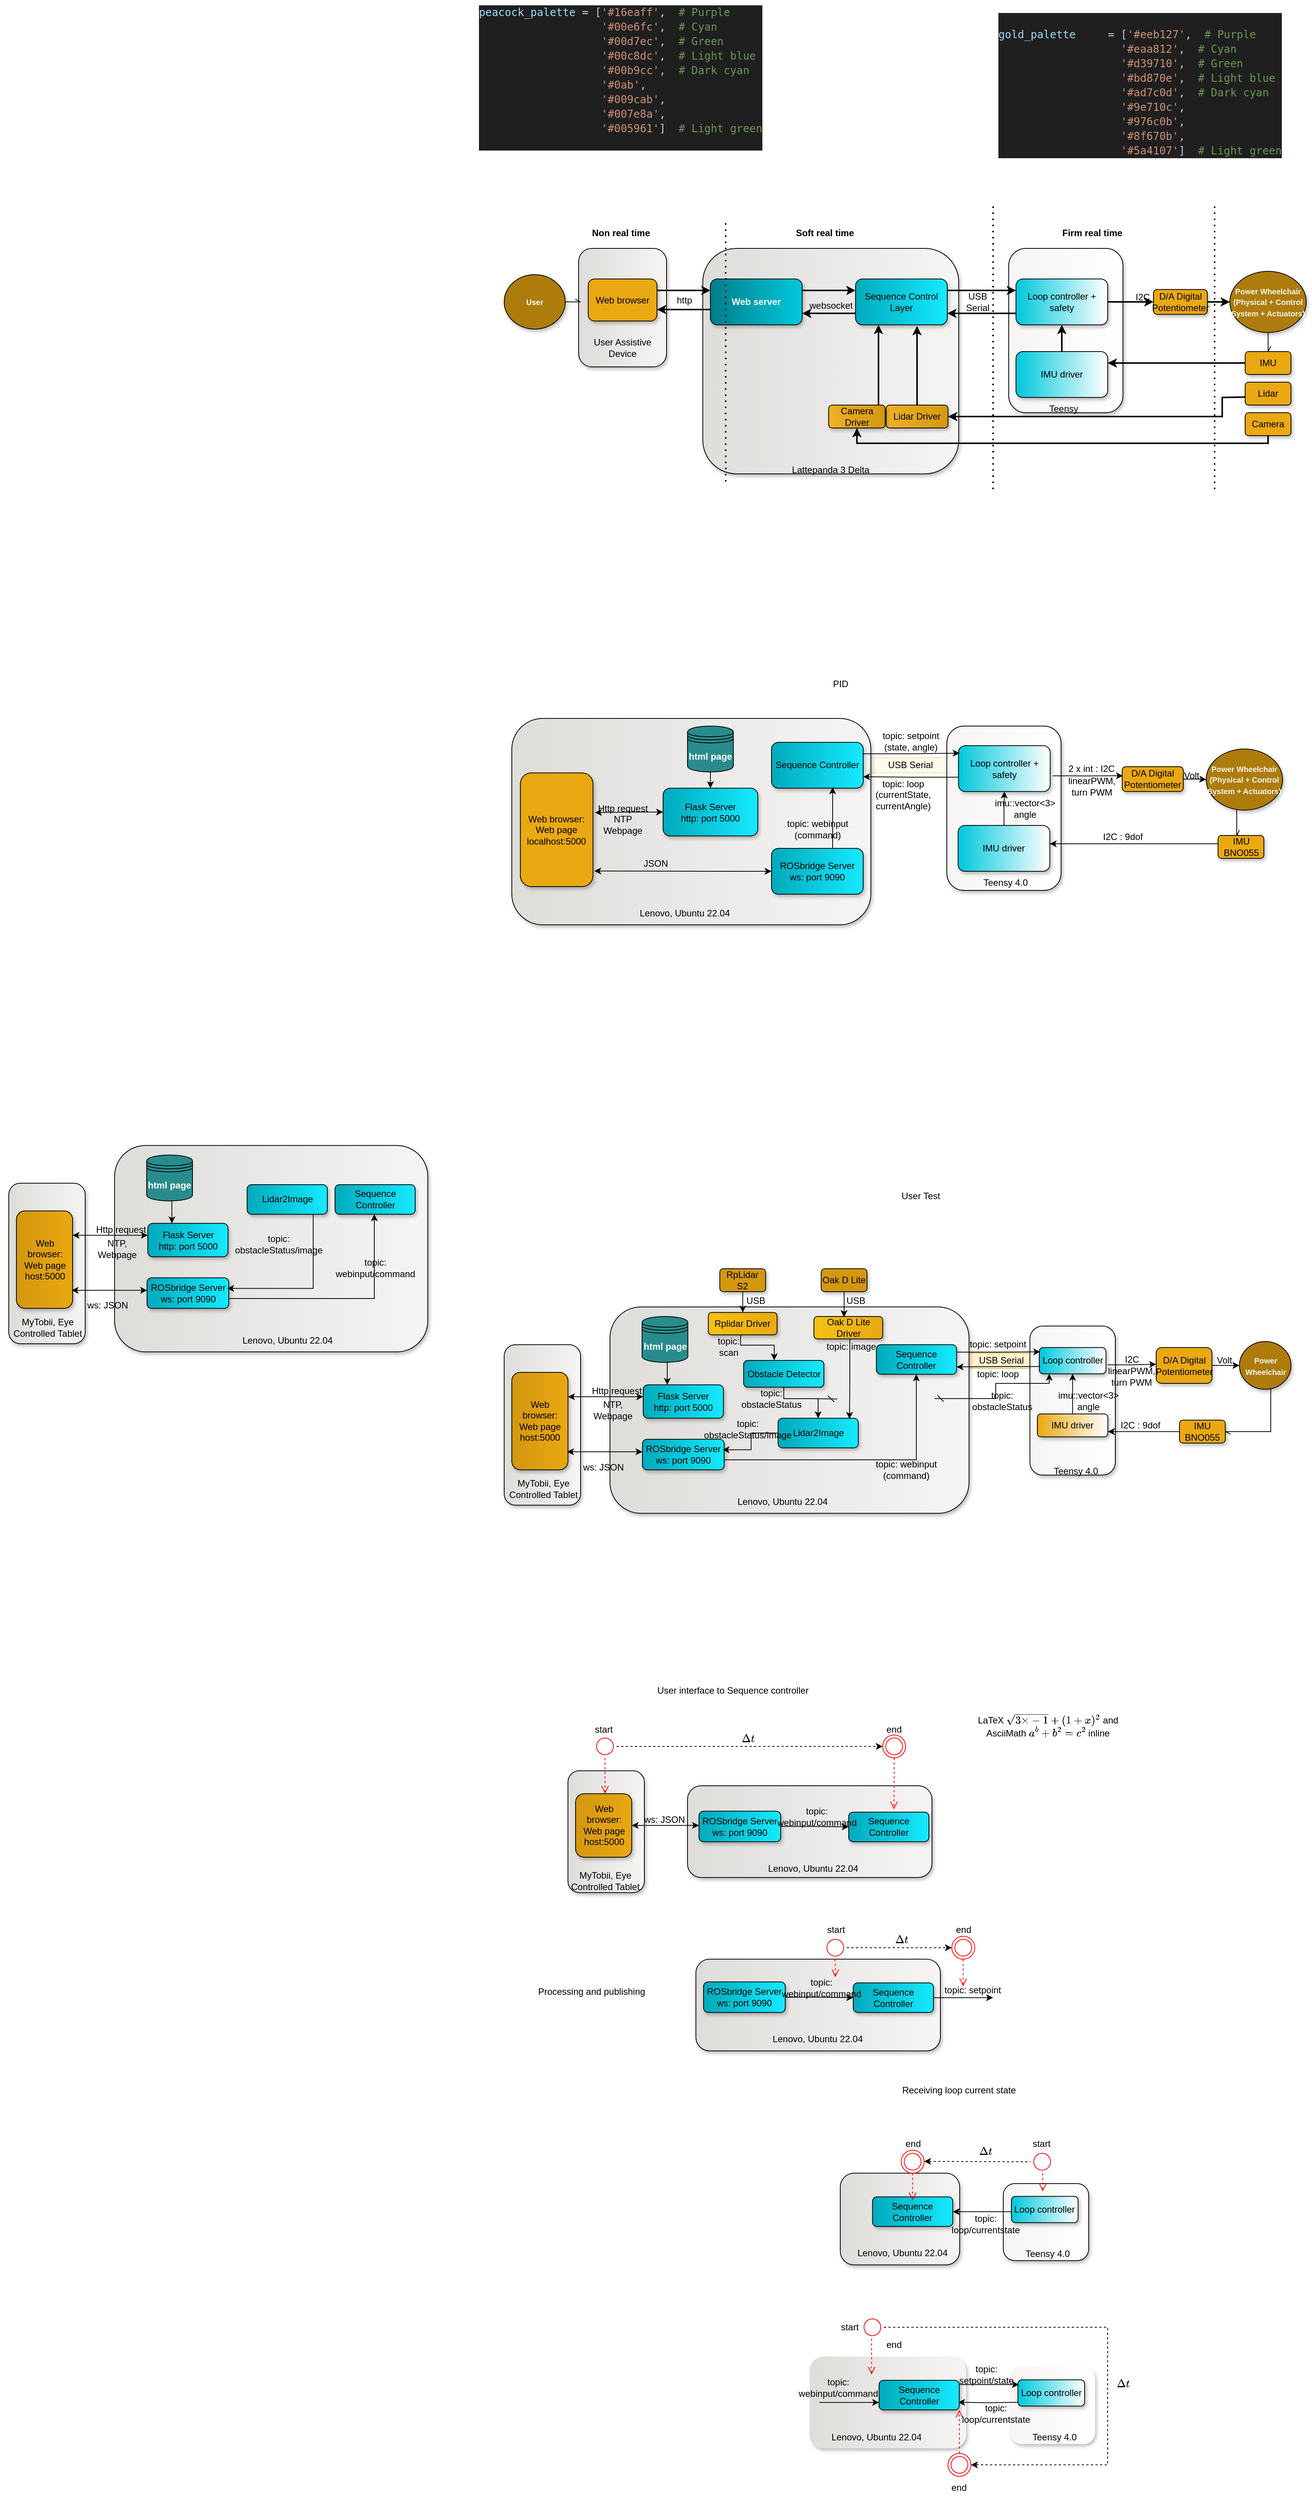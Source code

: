 <mxfile version="24.6.4" type="github">
  <diagram name="Page-1" id="5wNfrocpncal_ENUbVDi">
    <mxGraphModel dx="2689" dy="1580" grid="1" gridSize="10" guides="1" tooltips="1" connect="1" arrows="1" fold="1" page="1" pageScale="1" pageWidth="850" pageHeight="1100" math="1" shadow="0">
      <root>
        <mxCell id="0" />
        <mxCell id="1" parent="0" />
        <mxCell id="p1-D8imHahCjLG-PY-Is-202" value="&lt;p style=&quot;line-height: 120%;&quot; align=&quot;right&quot;&gt;&lt;br&gt;&lt;/p&gt;" style="rounded=1;whiteSpace=wrap;html=1;fillColor=#f6f5f4;gradientColor=#ffffff;gradientDirection=east;shadow=1;strokeColor=default;" parent="1" vertex="1">
          <mxGeometry x="423.38" y="2697" width="111.75" height="100.78" as="geometry" />
        </mxCell>
        <mxCell id="p1-D8imHahCjLG-PY-Is-79" value="&lt;p style=&quot;line-height: 120%;&quot; align=&quot;right&quot;&gt;&lt;br&gt;&lt;/p&gt;" style="rounded=1;whiteSpace=wrap;html=1;fillColor=#deddda;shadow=1;gradientColor=#f6f5f4;gradientDirection=east;strokeColor=default;" parent="1" vertex="1">
          <mxGeometry x="-230" y="1599.39" width="100" height="210" as="geometry" />
        </mxCell>
        <mxCell id="p1-D8imHahCjLG-PY-Is-80" value="MyTobii, Eye Controlled Tablet" style="text;html=1;align=center;verticalAlign=middle;whiteSpace=wrap;rounded=0;" parent="1" vertex="1">
          <mxGeometry x="-241.5" y="1773.13" width="125" height="30" as="geometry" />
        </mxCell>
        <mxCell id="p1-D8imHahCjLG-PY-Is-12" value="USB Serial" style="text;html=1;align=center;verticalAlign=middle;whiteSpace=wrap;rounded=0;strokeColor=#d6b656;fillColor=#fff2cc;opacity=40;" parent="1" vertex="1">
          <mxGeometry x="242.5" y="831.25" width="117.5" height="20" as="geometry" />
        </mxCell>
        <mxCell id="jyv696TG6-hRHUrcxKSt-2" value="&lt;p style=&quot;line-height: 120%;&quot; align=&quot;right&quot;&gt;&lt;br&gt;&lt;/p&gt;" style="rounded=1;whiteSpace=wrap;html=1;fillColor=#deddda;shadow=1;gradientColor=#f6f5f4;gradientDirection=east;" parent="1" vertex="1">
          <mxGeometry x="-132.5" y="165" width="115" height="155" as="geometry" />
        </mxCell>
        <mxCell id="nIHRb_h8EGxtnhW7rng_-34" value="" style="endArrow=none;dashed=1;html=1;dashPattern=1 3;strokeWidth=2;rounded=0;" parent="1" edge="1">
          <mxGeometry width="50" height="50" relative="1" as="geometry">
            <mxPoint x="700" y="480" as="sourcePoint" />
            <mxPoint x="700" y="110" as="targetPoint" />
          </mxGeometry>
        </mxCell>
        <mxCell id="nIHRb_h8EGxtnhW7rng_-42" value="&lt;p style=&quot;line-height: 120%;&quot; align=&quot;right&quot;&gt;&lt;br&gt;&lt;/p&gt;" style="rounded=1;whiteSpace=wrap;html=1;fillColor=#deddda;shadow=1;gradientColor=#f6f5f4;gradientDirection=east;" parent="1" vertex="1">
          <mxGeometry x="30" y="165" width="335" height="295" as="geometry" />
        </mxCell>
        <mxCell id="nIHRb_h8EGxtnhW7rng_-40" value="&lt;p style=&quot;line-height: 120%;&quot; align=&quot;right&quot;&gt;&lt;br&gt;&lt;/p&gt;" style="rounded=1;whiteSpace=wrap;html=1;fillColor=#f6f5f4;gradientColor=#ffffff;gradientDirection=east;shadow=1;" parent="1" vertex="1">
          <mxGeometry x="430.5" y="165" width="149.5" height="215" as="geometry" />
        </mxCell>
        <mxCell id="nIHRb_h8EGxtnhW7rng_-7" style="edgeStyle=orthogonalEdgeStyle;rounded=0;orthogonalLoop=1;jettySize=auto;html=1;entryX=0;entryY=0.5;entryDx=0;entryDy=0;strokeWidth=2;" parent="1" source="nIHRb_h8EGxtnhW7rng_-2" target="nIHRb_h8EGxtnhW7rng_-21" edge="1">
          <mxGeometry relative="1" as="geometry">
            <mxPoint x="700" y="235" as="targetPoint" />
          </mxGeometry>
        </mxCell>
        <mxCell id="nIHRb_h8EGxtnhW7rng_-2" value="Loop controller + safety" style="rounded=1;whiteSpace=wrap;html=1;fillColor=#00c8dc;shadow=1;gradientColor=#ffffff;gradientDirection=east;" parent="1" vertex="1">
          <mxGeometry x="440" y="205" width="120" height="60" as="geometry" />
        </mxCell>
        <mxCell id="nIHRb_h8EGxtnhW7rng_-3" value="Sequence Control Layer" style="rounded=1;whiteSpace=wrap;html=1;fillColor=#00aabb;shadow=1;fillStyle=auto;gradientColor=#16eaff;gradientDirection=east;" parent="1" vertex="1">
          <mxGeometry x="230" y="205" width="120" height="60" as="geometry" />
        </mxCell>
        <mxCell id="nIHRb_h8EGxtnhW7rng_-4" value="&lt;b&gt;&lt;font color=&quot;#ffffff&quot;&gt;Web server&lt;/font&gt;&lt;/b&gt;" style="rounded=1;whiteSpace=wrap;html=1;fillColor=#007e8a;glass=0;shadow=1;gradientColor=#00c8dc;gradientDirection=east;" parent="1" vertex="1">
          <mxGeometry x="40" y="205" width="120" height="60" as="geometry" />
        </mxCell>
        <mxCell id="nIHRb_h8EGxtnhW7rng_-14" value="" style="edgeStyle=orthogonalEdgeStyle;rounded=0;orthogonalLoop=1;jettySize=auto;html=1;strokeWidth=2;entryX=0.67;entryY=1.026;entryDx=0;entryDy=0;entryPerimeter=0;" parent="1" source="nIHRb_h8EGxtnhW7rng_-5" target="nIHRb_h8EGxtnhW7rng_-3" edge="1">
          <mxGeometry relative="1" as="geometry" />
        </mxCell>
        <mxCell id="nIHRb_h8EGxtnhW7rng_-5" value="Lidar Driver" style="rounded=1;whiteSpace=wrap;html=1;fillColor=#eeb127;shadow=1;gradientColor=#d39710;gradientDirection=east;" parent="1" vertex="1">
          <mxGeometry x="270" y="370" width="81" height="30" as="geometry" />
        </mxCell>
        <mxCell id="nIHRb_h8EGxtnhW7rng_-13" value="" style="edgeStyle=orthogonalEdgeStyle;rounded=0;orthogonalLoop=1;jettySize=auto;html=1;strokeWidth=2;" parent="1" source="nIHRb_h8EGxtnhW7rng_-6" target="nIHRb_h8EGxtnhW7rng_-2" edge="1">
          <mxGeometry relative="1" as="geometry" />
        </mxCell>
        <mxCell id="nIHRb_h8EGxtnhW7rng_-6" value="IMU driver" style="rounded=1;whiteSpace=wrap;html=1;fillColor=#00c8dc;shadow=1;gradientColor=#ffffff;gradientDirection=east;" parent="1" vertex="1">
          <mxGeometry x="440" y="300" width="120" height="60" as="geometry" />
        </mxCell>
        <mxCell id="nIHRb_h8EGxtnhW7rng_-15" value="" style="endArrow=classic;html=1;rounded=0;exitX=1;exitY=0.25;exitDx=0;exitDy=0;entryX=0;entryY=0.25;entryDx=0;entryDy=0;strokeWidth=2;" parent="1" source="nIHRb_h8EGxtnhW7rng_-3" target="nIHRb_h8EGxtnhW7rng_-2" edge="1">
          <mxGeometry width="50" height="50" relative="1" as="geometry">
            <mxPoint x="360" y="370" as="sourcePoint" />
            <mxPoint x="410" y="320" as="targetPoint" />
          </mxGeometry>
        </mxCell>
        <mxCell id="nIHRb_h8EGxtnhW7rng_-16" value="" style="endArrow=classic;html=1;rounded=0;exitX=0;exitY=0.75;exitDx=0;exitDy=0;entryX=1;entryY=0.75;entryDx=0;entryDy=0;strokeWidth=2;" parent="1" source="nIHRb_h8EGxtnhW7rng_-2" target="nIHRb_h8EGxtnhW7rng_-3" edge="1">
          <mxGeometry width="50" height="50" relative="1" as="geometry">
            <mxPoint x="360" y="370" as="sourcePoint" />
            <mxPoint x="410" y="320" as="targetPoint" />
          </mxGeometry>
        </mxCell>
        <mxCell id="nIHRb_h8EGxtnhW7rng_-17" value="" style="endArrow=classic;html=1;rounded=0;exitX=1;exitY=0.25;exitDx=0;exitDy=0;entryX=0;entryY=0.25;entryDx=0;entryDy=0;strokeWidth=2;" parent="1" source="nIHRb_h8EGxtnhW7rng_-4" edge="1">
          <mxGeometry width="50" height="50" relative="1" as="geometry">
            <mxPoint x="180" y="220" as="sourcePoint" />
            <mxPoint x="230" y="220" as="targetPoint" />
          </mxGeometry>
        </mxCell>
        <mxCell id="nIHRb_h8EGxtnhW7rng_-18" value="" style="endArrow=classic;html=1;rounded=0;exitX=0;exitY=0.75;exitDx=0;exitDy=0;entryX=1;entryY=0.75;entryDx=0;entryDy=0;strokeWidth=2;" parent="1" target="nIHRb_h8EGxtnhW7rng_-4" edge="1">
          <mxGeometry width="50" height="50" relative="1" as="geometry">
            <mxPoint x="230" y="250" as="sourcePoint" />
            <mxPoint x="180" y="250" as="targetPoint" />
          </mxGeometry>
        </mxCell>
        <mxCell id="nIHRb_h8EGxtnhW7rng_-27" value="" style="edgeStyle=orthogonalEdgeStyle;rounded=0;orthogonalLoop=1;jettySize=auto;html=1;endArrow=openAsync;endFill=0;" parent="1" source="nIHRb_h8EGxtnhW7rng_-20" target="nIHRb_h8EGxtnhW7rng_-23" edge="1">
          <mxGeometry relative="1" as="geometry">
            <Array as="points">
              <mxPoint x="770" y="295" />
              <mxPoint x="770" y="295" />
            </Array>
          </mxGeometry>
        </mxCell>
        <mxCell id="nIHRb_h8EGxtnhW7rng_-20" value="&lt;font color=&quot;#f5f4f3&quot;&gt;&lt;b&gt;&lt;font style=&quot;font-size: 10px;&quot;&gt;Power Wheelchair (Physical + Control System + Actuators)&lt;/font&gt;&lt;/b&gt;&lt;/font&gt;" style="ellipse;whiteSpace=wrap;html=1;fillColor=#ad7c0d;shadow=1;" parent="1" vertex="1">
          <mxGeometry x="720" y="195" width="100" height="80" as="geometry" />
        </mxCell>
        <mxCell id="nIHRb_h8EGxtnhW7rng_-54" value="" style="edgeStyle=orthogonalEdgeStyle;rounded=0;orthogonalLoop=1;jettySize=auto;html=1;strokeWidth=2;" parent="1" source="nIHRb_h8EGxtnhW7rng_-21" target="nIHRb_h8EGxtnhW7rng_-20" edge="1">
          <mxGeometry relative="1" as="geometry" />
        </mxCell>
        <mxCell id="nIHRb_h8EGxtnhW7rng_-21" value="D/A Digital Potentiometer" style="rounded=1;whiteSpace=wrap;html=1;fillColor=#eaa812;shadow=1;" parent="1" vertex="1">
          <mxGeometry x="620" y="218.75" width="70.5" height="32.5" as="geometry" />
        </mxCell>
        <mxCell id="nIHRb_h8EGxtnhW7rng_-24" style="edgeStyle=orthogonalEdgeStyle;rounded=0;orthogonalLoop=1;jettySize=auto;html=1;entryX=1;entryY=0.25;entryDx=0;entryDy=0;strokeWidth=2;" parent="1" source="nIHRb_h8EGxtnhW7rng_-23" target="nIHRb_h8EGxtnhW7rng_-6" edge="1">
          <mxGeometry relative="1" as="geometry" />
        </mxCell>
        <mxCell id="nIHRb_h8EGxtnhW7rng_-26" style="edgeStyle=orthogonalEdgeStyle;rounded=0;orthogonalLoop=1;jettySize=auto;html=1;entryX=1;entryY=0.5;entryDx=0;entryDy=0;strokeWidth=2;exitX=-0.026;exitY=0.638;exitDx=0;exitDy=0;exitPerimeter=0;" parent="1" source="exES-clQSpM2RuGTYaHD-1" target="nIHRb_h8EGxtnhW7rng_-5" edge="1">
          <mxGeometry relative="1" as="geometry">
            <Array as="points">
              <mxPoint x="770" y="359" />
              <mxPoint x="710" y="360" />
              <mxPoint x="710" y="390" />
            </Array>
          </mxGeometry>
        </mxCell>
        <mxCell id="nIHRb_h8EGxtnhW7rng_-23" value="IMU" style="rounded=1;whiteSpace=wrap;html=1;fillColor=#eaa812;shadow=1;" parent="1" vertex="1">
          <mxGeometry x="740" y="300" width="60" height="30" as="geometry" />
        </mxCell>
        <mxCell id="nIHRb_h8EGxtnhW7rng_-28" value="&lt;div style=&quot;color: #cccccc;background-color: #1f1f1f;font-family: &#39;Droid Sans Mono&#39;, &#39;monospace&#39;, monospace;font-weight: normal;font-size: 14px;line-height: 19px;white-space: pre;&quot;&gt;&lt;div&gt;&lt;span style=&quot;color: #9cdcfe;&quot;&gt;peacock_palette&lt;/span&gt;&lt;span style=&quot;color: #cccccc;&quot;&gt; &lt;/span&gt;&lt;span style=&quot;color: #d4d4d4;&quot;&gt;=&lt;/span&gt;&lt;span style=&quot;color: #cccccc;&quot;&gt; [&lt;/span&gt;&lt;span style=&quot;color: #ce9178;&quot;&gt;&#39;#16eaff&#39;&lt;/span&gt;&lt;span style=&quot;color: #cccccc;&quot;&gt;,  &lt;/span&gt;&lt;span style=&quot;color: #6a9955;&quot;&gt;# Purple&lt;/span&gt;&lt;/div&gt;&lt;div&gt;&lt;span style=&quot;color: #cccccc;&quot;&gt;                   &lt;/span&gt;&lt;span style=&quot;color: #ce9178;&quot;&gt;&#39;#00e6fc&#39;&lt;/span&gt;&lt;span style=&quot;color: #cccccc;&quot;&gt;,  &lt;/span&gt;&lt;span style=&quot;color: #6a9955;&quot;&gt;# Cyan&lt;/span&gt;&lt;/div&gt;&lt;div&gt;&lt;span style=&quot;color: #cccccc;&quot;&gt;                   &lt;/span&gt;&lt;span style=&quot;color: #ce9178;&quot;&gt;&#39;#00d7ec&#39;&lt;/span&gt;&lt;span style=&quot;color: #cccccc;&quot;&gt;,  &lt;/span&gt;&lt;span style=&quot;color: #6a9955;&quot;&gt;# Green&lt;/span&gt;&lt;/div&gt;&lt;div&gt;&lt;span style=&quot;color: #cccccc;&quot;&gt;                   &lt;/span&gt;&lt;span style=&quot;color: #ce9178;&quot;&gt;&#39;#00c8dc&#39;&lt;/span&gt;&lt;span style=&quot;color: #cccccc;&quot;&gt;,  &lt;/span&gt;&lt;span style=&quot;color: #6a9955;&quot;&gt;# Light blue&lt;/span&gt;&lt;/div&gt;&lt;div&gt;&lt;span style=&quot;color: #cccccc;&quot;&gt;                   &lt;/span&gt;&lt;span style=&quot;color: #ce9178;&quot;&gt;&#39;#00b9cc&#39;&lt;/span&gt;&lt;span style=&quot;color: #cccccc;&quot;&gt;,  &lt;/span&gt;&lt;span style=&quot;color: #6a9955;&quot;&gt;# Dark cyan&lt;/span&gt;&lt;/div&gt;&lt;div&gt;&lt;span style=&quot;color: #cccccc;&quot;&gt;                   &lt;/span&gt;&lt;span style=&quot;color: #ce9178;&quot;&gt;&#39;#0ab&#39;&lt;/span&gt;&lt;span style=&quot;color: #cccccc;&quot;&gt;,&lt;/span&gt;&lt;/div&gt;&lt;div&gt;&lt;span style=&quot;color: #cccccc;&quot;&gt;                   &lt;/span&gt;&lt;span style=&quot;color: #ce9178;&quot;&gt;&#39;#009cab&#39;&lt;/span&gt;&lt;span style=&quot;color: #cccccc;&quot;&gt;,&lt;/span&gt;&lt;/div&gt;&lt;div&gt;&lt;span style=&quot;color: #cccccc;&quot;&gt;                   &lt;/span&gt;&lt;span style=&quot;color: #ce9178;&quot;&gt;&#39;#007e8a&#39;&lt;/span&gt;&lt;span style=&quot;color: #cccccc;&quot;&gt;,&lt;/span&gt;&lt;/div&gt;&lt;div&gt;&lt;span style=&quot;color: #cccccc;&quot;&gt;                   &lt;/span&gt;&lt;span style=&quot;color: #ce9178;&quot;&gt;&#39;#005961&#39;&lt;/span&gt;&lt;span style=&quot;color: #cccccc;&quot;&gt;]  &lt;/span&gt;&lt;span style=&quot;color: #6a9955;&quot;&gt;# Light green&lt;/span&gt;&lt;/div&gt;&lt;br&gt;&lt;/div&gt;" style="text;whiteSpace=wrap;html=1;" parent="1" vertex="1">
          <mxGeometry x="-265" y="-160" width="400" height="210" as="geometry" />
        </mxCell>
        <mxCell id="nIHRb_h8EGxtnhW7rng_-29" value="&lt;div style=&quot;color: #cccccc;background-color: #1f1f1f;font-family: &#39;Droid Sans Mono&#39;, &#39;monospace&#39;, monospace;font-weight: normal;font-size: 14px;line-height: 19px;white-space: pre;&quot;&gt;&lt;br&gt;&lt;div&gt;&lt;span style=&quot;color: #9cdcfe;&quot;&gt;gold_palette&lt;/span&gt;&lt;span style=&quot;color: #cccccc;&quot;&gt;     &lt;/span&gt;&lt;span style=&quot;color: #d4d4d4;&quot;&gt;=&lt;/span&gt;&lt;span style=&quot;color: #cccccc;&quot;&gt; [&lt;/span&gt;&lt;span style=&quot;color: #ce9178;&quot;&gt;&#39;#eeb127&#39;&lt;/span&gt;&lt;span style=&quot;color: #cccccc;&quot;&gt;,  &lt;/span&gt;&lt;span style=&quot;color: #6a9955;&quot;&gt;# Purple&lt;/span&gt;&lt;/div&gt;&lt;div&gt;&lt;span style=&quot;color: #cccccc;&quot;&gt;                   &lt;/span&gt;&lt;span style=&quot;color: #ce9178;&quot;&gt;&#39;#eaa812&#39;&lt;/span&gt;&lt;span style=&quot;color: #cccccc;&quot;&gt;,  &lt;/span&gt;&lt;span style=&quot;color: #6a9955;&quot;&gt;# Cyan&lt;/span&gt;&lt;/div&gt;&lt;div&gt;&lt;span style=&quot;color: #cccccc;&quot;&gt;                   &lt;/span&gt;&lt;span style=&quot;color: #ce9178;&quot;&gt;&#39;#d39710&#39;&lt;/span&gt;&lt;span style=&quot;color: #cccccc;&quot;&gt;,  &lt;/span&gt;&lt;span style=&quot;color: #6a9955;&quot;&gt;# Green&lt;/span&gt;&lt;/div&gt;&lt;div&gt;&lt;span style=&quot;color: #cccccc;&quot;&gt;                   &lt;/span&gt;&lt;span style=&quot;color: #ce9178;&quot;&gt;&#39;#bd870e&#39;&lt;/span&gt;&lt;span style=&quot;color: #cccccc;&quot;&gt;,  &lt;/span&gt;&lt;span style=&quot;color: #6a9955;&quot;&gt;# Light blue&lt;/span&gt;&lt;/div&gt;&lt;div&gt;&lt;span style=&quot;color: #cccccc;&quot;&gt;                   &lt;/span&gt;&lt;span style=&quot;color: #ce9178;&quot;&gt;&#39;#ad7c0d&#39;&lt;/span&gt;&lt;span style=&quot;color: #cccccc;&quot;&gt;,  &lt;/span&gt;&lt;span style=&quot;color: #6a9955;&quot;&gt;# Dark cyan&lt;/span&gt;&lt;/div&gt;&lt;div&gt;&lt;span style=&quot;color: #cccccc;&quot;&gt;                   &lt;/span&gt;&lt;span style=&quot;color: #ce9178;&quot;&gt;&#39;#9e710c&#39;&lt;/span&gt;&lt;span style=&quot;color: #cccccc;&quot;&gt;,&lt;/span&gt;&lt;/div&gt;&lt;div&gt;&lt;span style=&quot;color: #cccccc;&quot;&gt;                   &lt;/span&gt;&lt;span style=&quot;color: #ce9178;&quot;&gt;&#39;#976c0b&#39;&lt;/span&gt;&lt;span style=&quot;color: #cccccc;&quot;&gt;,&lt;/span&gt;&lt;/div&gt;&lt;div&gt;&lt;span style=&quot;color: #cccccc;&quot;&gt;                   &lt;/span&gt;&lt;span style=&quot;color: #ce9178;&quot;&gt;&#39;#8f670b&#39;&lt;/span&gt;&lt;span style=&quot;color: #cccccc;&quot;&gt;,&lt;/span&gt;&lt;/div&gt;&lt;div&gt;&lt;span style=&quot;color: #cccccc;&quot;&gt;                   &lt;/span&gt;&lt;span style=&quot;color: #ce9178;&quot;&gt;&#39;#5a4107&#39;&lt;/span&gt;&lt;span style=&quot;color: #cccccc;&quot;&gt;]  &lt;/span&gt;&lt;span style=&quot;color: #6a9955;&quot;&gt;# Light green&lt;/span&gt;&lt;/div&gt;&lt;/div&gt;" style="text;whiteSpace=wrap;html=1;" parent="1" vertex="1">
          <mxGeometry x="415" y="-150" width="400" height="210" as="geometry" />
        </mxCell>
        <mxCell id="nIHRb_h8EGxtnhW7rng_-33" value="" style="endArrow=none;dashed=1;html=1;dashPattern=1 3;strokeWidth=2;rounded=0;" parent="1" edge="1">
          <mxGeometry width="50" height="50" relative="1" as="geometry">
            <mxPoint x="410" y="480" as="sourcePoint" />
            <mxPoint x="410" y="110" as="targetPoint" />
          </mxGeometry>
        </mxCell>
        <mxCell id="nIHRb_h8EGxtnhW7rng_-36" value="&lt;b&gt;Firm real time&lt;br&gt;&lt;/b&gt;" style="text;html=1;align=center;verticalAlign=middle;whiteSpace=wrap;rounded=0;" parent="1" vertex="1">
          <mxGeometry x="470" y="130" width="140" height="30" as="geometry" />
        </mxCell>
        <mxCell id="nIHRb_h8EGxtnhW7rng_-37" value="&lt;b&gt;Soft real time&lt;br&gt;&lt;/b&gt;" style="text;html=1;align=center;verticalAlign=middle;whiteSpace=wrap;rounded=0;" parent="1" vertex="1">
          <mxGeometry x="135" y="130" width="110" height="30" as="geometry" />
        </mxCell>
        <mxCell id="nIHRb_h8EGxtnhW7rng_-41" value="Teensy" style="text;html=1;align=center;verticalAlign=middle;whiteSpace=wrap;rounded=0;" parent="1" vertex="1">
          <mxGeometry x="440" y="360" width="125" height="30" as="geometry" />
        </mxCell>
        <mxCell id="nIHRb_h8EGxtnhW7rng_-44" value="Lattepanda 3 Delta" style="text;html=1;align=center;verticalAlign=middle;whiteSpace=wrap;rounded=0;" parent="1" vertex="1">
          <mxGeometry x="135" y="440" width="125" height="30" as="geometry" />
        </mxCell>
        <mxCell id="nIHRb_h8EGxtnhW7rng_-45" value="websocket" style="text;html=1;align=center;verticalAlign=middle;whiteSpace=wrap;rounded=0;" parent="1" vertex="1">
          <mxGeometry x="167.5" y="225" width="60" height="30" as="geometry" />
        </mxCell>
        <mxCell id="nIHRb_h8EGxtnhW7rng_-46" value="USB Serial" style="text;html=1;align=center;verticalAlign=middle;whiteSpace=wrap;rounded=0;" parent="1" vertex="1">
          <mxGeometry x="365" y="225" width="50" height="20" as="geometry" />
        </mxCell>
        <mxCell id="nIHRb_h8EGxtnhW7rng_-50" value="I2C" style="text;html=1;align=center;verticalAlign=middle;whiteSpace=wrap;rounded=0;" parent="1" vertex="1">
          <mxGeometry x="580.5" y="218.75" width="50" height="20" as="geometry" />
        </mxCell>
        <mxCell id="jyv696TG6-hRHUrcxKSt-1" value="Web browser" style="rounded=1;whiteSpace=wrap;html=1;fillColor=#eaa812;shadow=1;" parent="1" vertex="1">
          <mxGeometry x="-120" y="205" width="90" height="55" as="geometry" />
        </mxCell>
        <mxCell id="jyv696TG6-hRHUrcxKSt-10" value="http" style="text;html=1;align=center;verticalAlign=middle;whiteSpace=wrap;rounded=0;" parent="1" vertex="1">
          <mxGeometry x="-24" y="218" width="60" height="30" as="geometry" />
        </mxCell>
        <mxCell id="jyv696TG6-hRHUrcxKSt-12" value="" style="endArrow=classic;html=1;rounded=0;exitX=1;exitY=0.25;exitDx=0;exitDy=0;entryX=0;entryY=0.25;entryDx=0;entryDy=0;strokeWidth=2;" parent="1" edge="1">
          <mxGeometry width="50" height="50" relative="1" as="geometry">
            <mxPoint x="-30" y="220" as="sourcePoint" />
            <mxPoint x="40" y="220" as="targetPoint" />
          </mxGeometry>
        </mxCell>
        <mxCell id="jyv696TG6-hRHUrcxKSt-13" value="" style="endArrow=classic;html=1;rounded=0;exitX=1;exitY=0.25;exitDx=0;exitDy=0;entryX=0;entryY=0.25;entryDx=0;entryDy=0;strokeWidth=2;" parent="1" edge="1">
          <mxGeometry width="50" height="50" relative="1" as="geometry">
            <mxPoint x="40" y="245" as="sourcePoint" />
            <mxPoint x="-30" y="245" as="targetPoint" />
          </mxGeometry>
        </mxCell>
        <mxCell id="jyv696TG6-hRHUrcxKSt-15" value="User Assistive Device" style="text;html=1;align=center;verticalAlign=middle;whiteSpace=wrap;rounded=0;" parent="1" vertex="1">
          <mxGeometry x="-113.75" y="280" width="77.5" height="30" as="geometry" />
        </mxCell>
        <mxCell id="zoKQyQCh-kS3YB94Hqcn-1" value="&lt;b&gt;&lt;font color=&quot;#ffffff&quot; style=&quot;font-size: 10px;&quot;&gt;User&lt;br&gt;&lt;/font&gt;&lt;/b&gt;" style="ellipse;whiteSpace=wrap;html=1;fillColor=#ad7c0d;shadow=1;" parent="1" vertex="1">
          <mxGeometry x="-230" y="199.37" width="80" height="71.25" as="geometry" />
        </mxCell>
        <mxCell id="zoKQyQCh-kS3YB94Hqcn-2" style="edgeStyle=orthogonalEdgeStyle;rounded=0;orthogonalLoop=1;jettySize=auto;html=1;entryX=0.022;entryY=0.452;entryDx=0;entryDy=0;entryPerimeter=0;endArrow=openAsync;endFill=0;" parent="1" source="zoKQyQCh-kS3YB94Hqcn-1" target="jyv696TG6-hRHUrcxKSt-2" edge="1">
          <mxGeometry relative="1" as="geometry" />
        </mxCell>
        <mxCell id="zoKQyQCh-kS3YB94Hqcn-3" value="" style="endArrow=none;dashed=1;html=1;dashPattern=1 3;strokeWidth=2;rounded=0;" parent="1" edge="1">
          <mxGeometry width="50" height="50" relative="1" as="geometry">
            <mxPoint x="60" y="470" as="sourcePoint" />
            <mxPoint x="60" y="128" as="targetPoint" />
          </mxGeometry>
        </mxCell>
        <mxCell id="ncQhssHNfEqB10aSNnV6-1" value="&lt;b&gt;Non real time&lt;br&gt;&lt;/b&gt;" style="text;html=1;align=center;verticalAlign=middle;whiteSpace=wrap;rounded=0;" parent="1" vertex="1">
          <mxGeometry x="-132.5" y="130" width="110" height="30" as="geometry" />
        </mxCell>
        <mxCell id="PQUjQ4LUaXkCyjSrOcuq-2" value="&lt;p style=&quot;line-height: 120%;&quot; align=&quot;right&quot;&gt;&lt;br&gt;&lt;/p&gt;" style="rounded=1;whiteSpace=wrap;html=1;fillColor=#f6f5f4;gradientColor=#ffffff;gradientDirection=east;shadow=1;" parent="1" vertex="1">
          <mxGeometry x="349.5" y="790" width="149.5" height="215" as="geometry" />
        </mxCell>
        <mxCell id="PQUjQ4LUaXkCyjSrOcuq-3" style="edgeStyle=orthogonalEdgeStyle;rounded=0;orthogonalLoop=1;jettySize=auto;html=1;strokeWidth=1;exitX=1.027;exitY=0.659;exitDx=0;exitDy=0;exitPerimeter=0;" parent="1" source="PQUjQ4LUaXkCyjSrOcuq-4" edge="1">
          <mxGeometry relative="1" as="geometry">
            <mxPoint x="580" y="855" as="targetPoint" />
            <mxPoint x="490" y="855" as="sourcePoint" />
          </mxGeometry>
        </mxCell>
        <mxCell id="PQUjQ4LUaXkCyjSrOcuq-4" value="Loop controller + safety" style="rounded=1;whiteSpace=wrap;html=1;fillColor=#00c8dc;shadow=1;gradientColor=#ffffff;gradientDirection=east;" parent="1" vertex="1">
          <mxGeometry x="364.75" y="815.63" width="120" height="60" as="geometry" />
        </mxCell>
        <mxCell id="PQUjQ4LUaXkCyjSrOcuq-5" value="" style="edgeStyle=orthogonalEdgeStyle;rounded=0;orthogonalLoop=1;jettySize=auto;html=1;strokeWidth=1;" parent="1" source="PQUjQ4LUaXkCyjSrOcuq-6" target="PQUjQ4LUaXkCyjSrOcuq-4" edge="1">
          <mxGeometry relative="1" as="geometry" />
        </mxCell>
        <mxCell id="PQUjQ4LUaXkCyjSrOcuq-6" value="IMU driver" style="rounded=1;whiteSpace=wrap;html=1;fillColor=#00c8dc;shadow=1;gradientColor=#ffffff;gradientDirection=east;" parent="1" vertex="1">
          <mxGeometry x="364.25" y="920" width="120" height="60" as="geometry" />
        </mxCell>
        <mxCell id="PQUjQ4LUaXkCyjSrOcuq-7" value="" style="edgeStyle=orthogonalEdgeStyle;rounded=0;orthogonalLoop=1;jettySize=auto;html=1;endArrow=openAsync;endFill=0;" parent="1" source="PQUjQ4LUaXkCyjSrOcuq-8" target="PQUjQ4LUaXkCyjSrOcuq-12" edge="1">
          <mxGeometry relative="1" as="geometry">
            <Array as="points">
              <mxPoint x="729" y="920" />
              <mxPoint x="729" y="920" />
            </Array>
          </mxGeometry>
        </mxCell>
        <mxCell id="PQUjQ4LUaXkCyjSrOcuq-8" value="&lt;font color=&quot;#f5f4f3&quot;&gt;&lt;b&gt;&lt;font style=&quot;font-size: 10px;&quot;&gt;Power Wheelchair (Physical + Control System + Actuators)&lt;/font&gt;&lt;/b&gt;&lt;/font&gt;" style="ellipse;whiteSpace=wrap;html=1;fillColor=#ad7c0d;shadow=1;" parent="1" vertex="1">
          <mxGeometry x="689" y="820" width="100" height="80" as="geometry" />
        </mxCell>
        <mxCell id="p1-D8imHahCjLG-PY-Is-6" value="" style="edgeStyle=orthogonalEdgeStyle;rounded=0;orthogonalLoop=1;jettySize=auto;html=1;" parent="1" source="PQUjQ4LUaXkCyjSrOcuq-10" target="PQUjQ4LUaXkCyjSrOcuq-8" edge="1">
          <mxGeometry relative="1" as="geometry" />
        </mxCell>
        <mxCell id="PQUjQ4LUaXkCyjSrOcuq-10" value="D/A Digital Potentiometer" style="rounded=1;whiteSpace=wrap;html=1;fillColor=#eaa812;shadow=1;" parent="1" vertex="1">
          <mxGeometry x="579" y="843.12" width="80" height="32.5" as="geometry" />
        </mxCell>
        <mxCell id="PQUjQ4LUaXkCyjSrOcuq-11" style="edgeStyle=orthogonalEdgeStyle;rounded=0;orthogonalLoop=1;jettySize=auto;html=1;strokeWidth=1;" parent="1" source="PQUjQ4LUaXkCyjSrOcuq-12" target="PQUjQ4LUaXkCyjSrOcuq-6" edge="1">
          <mxGeometry relative="1" as="geometry">
            <Array as="points">
              <mxPoint x="550" y="944" />
              <mxPoint x="550" y="944" />
            </Array>
          </mxGeometry>
        </mxCell>
        <mxCell id="PQUjQ4LUaXkCyjSrOcuq-12" value="IMU BNO055" style="rounded=1;whiteSpace=wrap;html=1;fillColor=#eaa812;shadow=1;" parent="1" vertex="1">
          <mxGeometry x="704.5" y="933.13" width="60" height="30" as="geometry" />
        </mxCell>
        <mxCell id="PQUjQ4LUaXkCyjSrOcuq-14" value="Teensy 4.0" style="text;html=1;align=center;verticalAlign=middle;whiteSpace=wrap;rounded=0;" parent="1" vertex="1">
          <mxGeometry x="364.25" y="980" width="125" height="30" as="geometry" />
        </mxCell>
        <mxCell id="PQUjQ4LUaXkCyjSrOcuq-15" value="2 x int : I2C" style="text;html=1;align=center;verticalAlign=middle;whiteSpace=wrap;rounded=0;" parent="1" vertex="1">
          <mxGeometry x="499" y="838.76" width="80" height="13.75" as="geometry" />
        </mxCell>
        <mxCell id="p1-D8imHahCjLG-PY-Is-2" value="linearPWM, turn PWM" style="text;html=1;align=center;verticalAlign=middle;whiteSpace=wrap;rounded=0;" parent="1" vertex="1">
          <mxGeometry x="499.25" y="861.88" width="80.75" height="13.75" as="geometry" />
        </mxCell>
        <mxCell id="p1-D8imHahCjLG-PY-Is-3" value="I2C : 9dof" style="text;html=1;align=center;verticalAlign=middle;whiteSpace=wrap;rounded=0;" parent="1" vertex="1">
          <mxGeometry x="550" y="928.13" width="59.5" height="13.75" as="geometry" />
        </mxCell>
        <mxCell id="p1-D8imHahCjLG-PY-Is-4" value="imu::vector&amp;lt;3&amp;gt; angle" style="text;html=1;align=center;verticalAlign=middle;whiteSpace=wrap;rounded=0;" parent="1" vertex="1">
          <mxGeometry x="415" y="880" width="74.25" height="35" as="geometry" />
        </mxCell>
        <mxCell id="p1-D8imHahCjLG-PY-Is-7" value="&lt;p style=&quot;line-height: 120%;&quot; align=&quot;right&quot;&gt;&lt;br&gt;&lt;/p&gt;" style="rounded=1;whiteSpace=wrap;html=1;fillColor=#deddda;shadow=1;gradientColor=#f6f5f4;gradientDirection=east;" parent="1" vertex="1">
          <mxGeometry x="-220" y="780" width="470" height="270" as="geometry" />
        </mxCell>
        <mxCell id="p1-D8imHahCjLG-PY-Is-8" value="Lenovo, Ubuntu 22.04" style="text;html=1;align=center;verticalAlign=middle;whiteSpace=wrap;rounded=0;" parent="1" vertex="1">
          <mxGeometry x="-56.5" y="1020" width="125" height="30" as="geometry" />
        </mxCell>
        <mxCell id="p1-D8imHahCjLG-PY-Is-9" value="Sequence Controller" style="rounded=1;whiteSpace=wrap;html=1;fillColor=#00aabb;shadow=1;fillStyle=auto;gradientColor=#16eaff;gradientDirection=east;" parent="1" vertex="1">
          <mxGeometry x="120" y="811.25" width="120" height="60" as="geometry" />
        </mxCell>
        <mxCell id="p1-D8imHahCjLG-PY-Is-10" style="edgeStyle=orthogonalEdgeStyle;rounded=0;orthogonalLoop=1;jettySize=auto;html=1;entryX=0.013;entryY=0.163;entryDx=0;entryDy=0;entryPerimeter=0;exitX=1;exitY=0.25;exitDx=0;exitDy=0;" parent="1" source="p1-D8imHahCjLG-PY-Is-9" target="PQUjQ4LUaXkCyjSrOcuq-4" edge="1">
          <mxGeometry relative="1" as="geometry" />
        </mxCell>
        <mxCell id="p1-D8imHahCjLG-PY-Is-11" style="edgeStyle=orthogonalEdgeStyle;rounded=0;orthogonalLoop=1;jettySize=auto;html=1;entryX=1;entryY=0.75;entryDx=0;entryDy=0;exitX=0.004;exitY=0.687;exitDx=0;exitDy=0;exitPerimeter=0;" parent="1" source="PQUjQ4LUaXkCyjSrOcuq-4" target="p1-D8imHahCjLG-PY-Is-9" edge="1">
          <mxGeometry relative="1" as="geometry" />
        </mxCell>
        <mxCell id="p1-D8imHahCjLG-PY-Is-13" value="topic: setpoint (state, angle)" style="text;html=1;align=center;verticalAlign=middle;whiteSpace=wrap;rounded=0;" parent="1" vertex="1">
          <mxGeometry x="255" y="800" width="95" height="20" as="geometry" />
        </mxCell>
        <mxCell id="p1-D8imHahCjLG-PY-Is-14" value="topic: loop (currentState, currentAngle)" style="text;html=1;align=center;verticalAlign=middle;whiteSpace=wrap;rounded=0;" parent="1" vertex="1">
          <mxGeometry x="245" y="870" width="95" height="20" as="geometry" />
        </mxCell>
        <mxCell id="p1-D8imHahCjLG-PY-Is-22" style="edgeStyle=orthogonalEdgeStyle;rounded=0;orthogonalLoop=1;jettySize=auto;html=1;" parent="1" source="p1-D8imHahCjLG-PY-Is-15" edge="1">
          <mxGeometry relative="1" as="geometry">
            <mxPoint x="200" y="870" as="targetPoint" />
            <Array as="points">
              <mxPoint x="200" y="871" />
            </Array>
          </mxGeometry>
        </mxCell>
        <mxCell id="p1-D8imHahCjLG-PY-Is-15" value="&lt;div&gt;ROSbridge Server&lt;/div&gt;&lt;div&gt;ws: port 9090&lt;br&gt;&lt;/div&gt;" style="rounded=1;whiteSpace=wrap;html=1;fillColor=#00aabb;shadow=1;fillStyle=auto;gradientColor=#16eaff;gradientDirection=east;" parent="1" vertex="1">
          <mxGeometry x="120" y="950" width="120" height="60" as="geometry" />
        </mxCell>
        <mxCell id="p1-D8imHahCjLG-PY-Is-16" value="&lt;div&gt;Flask Server&lt;/div&gt;&lt;div&gt;http: port 5000&lt;/div&gt;" style="rounded=1;whiteSpace=wrap;html=1;fillColor=#00aabb;shadow=1;fillStyle=auto;gradientColor=#16eaff;gradientDirection=east;" parent="1" vertex="1">
          <mxGeometry x="-22" y="871.25" width="124" height="62.5" as="geometry" />
        </mxCell>
        <mxCell id="p1-D8imHahCjLG-PY-Is-17" value="&lt;div&gt;Web browser: Web page&lt;/div&gt;&lt;div&gt;localhost:5000&lt;br&gt;&lt;/div&gt;" style="rounded=1;whiteSpace=wrap;html=1;fillColor=#eaa812;shadow=1;" parent="1" vertex="1">
          <mxGeometry x="-208.75" y="851.25" width="95" height="148.75" as="geometry" />
        </mxCell>
        <mxCell id="p1-D8imHahCjLG-PY-Is-19" value="" style="edgeStyle=orthogonalEdgeStyle;rounded=0;orthogonalLoop=1;jettySize=auto;html=1;" parent="1" source="p1-D8imHahCjLG-PY-Is-18" target="p1-D8imHahCjLG-PY-Is-16" edge="1">
          <mxGeometry relative="1" as="geometry" />
        </mxCell>
        <mxCell id="p1-D8imHahCjLG-PY-Is-18" value="&lt;font color=&quot;#ffffff&quot;&gt;&lt;b&gt;html page&lt;/b&gt;&lt;/font&gt;" style="shape=datastore;whiteSpace=wrap;html=1;fillColor=#298c8c;" parent="1" vertex="1">
          <mxGeometry x="10" y="790" width="60" height="60" as="geometry" />
        </mxCell>
        <mxCell id="p1-D8imHahCjLG-PY-Is-27" style="edgeStyle=orthogonalEdgeStyle;rounded=0;orthogonalLoop=1;jettySize=auto;html=1;entryX=1.027;entryY=0.349;entryDx=0;entryDy=0;entryPerimeter=0;startArrow=classic;startFill=1;" parent="1" source="p1-D8imHahCjLG-PY-Is-16" target="p1-D8imHahCjLG-PY-Is-17" edge="1">
          <mxGeometry relative="1" as="geometry" />
        </mxCell>
        <mxCell id="p1-D8imHahCjLG-PY-Is-28" value="JSON" style="text;html=1;align=center;verticalAlign=middle;whiteSpace=wrap;rounded=0;" parent="1" vertex="1">
          <mxGeometry x="-79" y="960" width="95" height="20" as="geometry" />
        </mxCell>
        <mxCell id="p1-D8imHahCjLG-PY-Is-29" value="Http request" style="text;html=1;align=center;verticalAlign=middle;whiteSpace=wrap;rounded=0;" parent="1" vertex="1">
          <mxGeometry x="-122.5" y="887.5" width="95" height="20" as="geometry" />
        </mxCell>
        <mxCell id="p1-D8imHahCjLG-PY-Is-30" value="&lt;div&gt;NTP&lt;/div&gt;&lt;div&gt;Webpage&lt;br&gt;&lt;/div&gt;" style="text;html=1;align=center;verticalAlign=middle;whiteSpace=wrap;rounded=0;" parent="1" vertex="1">
          <mxGeometry x="-122.5" y="903.13" width="95" height="31.25" as="geometry" />
        </mxCell>
        <mxCell id="p1-D8imHahCjLG-PY-Is-31" value="topic: webinput (command)" style="text;html=1;align=center;verticalAlign=middle;whiteSpace=wrap;rounded=0;" parent="1" vertex="1">
          <mxGeometry x="132.5" y="915" width="95" height="20" as="geometry" />
        </mxCell>
        <mxCell id="p1-D8imHahCjLG-PY-Is-32" value="Volt" style="text;html=1;align=center;verticalAlign=middle;whiteSpace=wrap;rounded=0;" parent="1" vertex="1">
          <mxGeometry x="649.5" y="848.12" width="39.5" height="13.75" as="geometry" />
        </mxCell>
        <mxCell id="p1-D8imHahCjLG-PY-Is-37" style="edgeStyle=orthogonalEdgeStyle;rounded=0;orthogonalLoop=1;jettySize=auto;html=1;entryX=1.018;entryY=0.863;entryDx=0;entryDy=0;entryPerimeter=0;startArrow=classic;startFill=1;" parent="1" source="p1-D8imHahCjLG-PY-Is-15" target="p1-D8imHahCjLG-PY-Is-17" edge="1">
          <mxGeometry relative="1" as="geometry">
            <Array as="points">
              <mxPoint x="40" y="980" />
              <mxPoint x="40" y="980" />
            </Array>
          </mxGeometry>
        </mxCell>
        <mxCell id="p1-D8imHahCjLG-PY-Is-40" value="PID" style="text;html=1;align=center;verticalAlign=middle;resizable=0;points=[];autosize=1;strokeColor=none;fillColor=none;" parent="1" vertex="1">
          <mxGeometry x="190" y="720" width="40" height="30" as="geometry" />
        </mxCell>
        <mxCell id="p1-D8imHahCjLG-PY-Is-41" value="USB Serial" style="text;html=1;align=center;verticalAlign=middle;whiteSpace=wrap;rounded=0;strokeColor=#d6b656;fillColor=#fff2cc;" parent="1" vertex="1">
          <mxGeometry x="362.25" y="1610.3" width="117.5" height="20" as="geometry" />
        </mxCell>
        <mxCell id="p1-D8imHahCjLG-PY-Is-42" value="&lt;p style=&quot;line-height: 120%;&quot; align=&quot;right&quot;&gt;&lt;br&gt;&lt;/p&gt;" style="rounded=1;whiteSpace=wrap;html=1;fillColor=#f6f5f4;gradientColor=#ffffff;gradientDirection=east;shadow=1;strokeColor=default;" parent="1" vertex="1">
          <mxGeometry x="458.25" y="1575" width="111.75" height="195" as="geometry" />
        </mxCell>
        <mxCell id="p1-D8imHahCjLG-PY-Is-43" style="edgeStyle=orthogonalEdgeStyle;rounded=0;orthogonalLoop=1;jettySize=auto;html=1;strokeWidth=1;exitX=1.027;exitY=0.659;exitDx=0;exitDy=0;exitPerimeter=0;" parent="1" source="p1-D8imHahCjLG-PY-Is-44" edge="1">
          <mxGeometry relative="1" as="geometry">
            <mxPoint x="623.5" y="1625" as="targetPoint" />
            <mxPoint x="581.5" y="1625" as="sourcePoint" />
          </mxGeometry>
        </mxCell>
        <mxCell id="p1-D8imHahCjLG-PY-Is-44" value="Loop controller" style="rounded=1;whiteSpace=wrap;html=1;fillColor=#00c8dc;shadow=1;gradientColor=#ffffff;gradientDirection=east;" parent="1" vertex="1">
          <mxGeometry x="470.5" y="1603.12" width="87.25" height="34.37" as="geometry" />
        </mxCell>
        <mxCell id="p1-D8imHahCjLG-PY-Is-45" value="" style="edgeStyle=orthogonalEdgeStyle;rounded=0;orthogonalLoop=1;jettySize=auto;html=1;strokeWidth=1;" parent="1" source="p1-D8imHahCjLG-PY-Is-46" target="p1-D8imHahCjLG-PY-Is-44" edge="1">
          <mxGeometry relative="1" as="geometry" />
        </mxCell>
        <mxCell id="p1-D8imHahCjLG-PY-Is-46" value="IMU driver" style="rounded=1;whiteSpace=wrap;html=1;fillColor=#eaa812;shadow=1;gradientColor=#ffffff;gradientDirection=east;" parent="1" vertex="1">
          <mxGeometry x="468" y="1690" width="92.25" height="30" as="geometry" />
        </mxCell>
        <mxCell id="p1-D8imHahCjLG-PY-Is-47" value="" style="edgeStyle=orthogonalEdgeStyle;rounded=0;orthogonalLoop=1;jettySize=auto;html=1;endArrow=openAsync;endFill=0;" parent="1" source="p1-D8imHahCjLG-PY-Is-48" target="p1-D8imHahCjLG-PY-Is-52" edge="1">
          <mxGeometry relative="1" as="geometry">
            <Array as="points">
              <mxPoint x="773.5" y="1690" />
              <mxPoint x="773.5" y="1690" />
            </Array>
          </mxGeometry>
        </mxCell>
        <mxCell id="p1-D8imHahCjLG-PY-Is-48" value="&lt;font color=&quot;#f5f4f3&quot;&gt;&lt;b&gt;&lt;font style=&quot;font-size: 10px;&quot;&gt;Power Wheelchair&lt;/font&gt;&lt;/b&gt;&lt;/font&gt;" style="ellipse;whiteSpace=wrap;html=1;fillColor=#ad7c0d;shadow=1;" parent="1" vertex="1">
          <mxGeometry x="732.5" y="1595.31" width="67.5" height="62.5" as="geometry" />
        </mxCell>
        <mxCell id="p1-D8imHahCjLG-PY-Is-49" value="" style="edgeStyle=orthogonalEdgeStyle;rounded=0;orthogonalLoop=1;jettySize=auto;html=1;" parent="1" source="p1-D8imHahCjLG-PY-Is-50" target="p1-D8imHahCjLG-PY-Is-48" edge="1">
          <mxGeometry relative="1" as="geometry" />
        </mxCell>
        <mxCell id="p1-D8imHahCjLG-PY-Is-50" value="D/A Digital Potentiometer" style="rounded=1;whiteSpace=wrap;html=1;fillColor=#eaa812;shadow=1;" parent="1" vertex="1">
          <mxGeometry x="623.5" y="1603.12" width="73" height="46.88" as="geometry" />
        </mxCell>
        <mxCell id="p1-D8imHahCjLG-PY-Is-51" style="edgeStyle=orthogonalEdgeStyle;rounded=0;orthogonalLoop=1;jettySize=auto;html=1;strokeWidth=1;" parent="1" source="p1-D8imHahCjLG-PY-Is-52" target="p1-D8imHahCjLG-PY-Is-46" edge="1">
          <mxGeometry relative="1" as="geometry">
            <Array as="points">
              <mxPoint x="641.5" y="1714" />
              <mxPoint x="641.5" y="1714" />
            </Array>
          </mxGeometry>
        </mxCell>
        <mxCell id="p1-D8imHahCjLG-PY-Is-52" value="IMU BNO055" style="rounded=1;whiteSpace=wrap;html=1;fillColor=#eaa812;shadow=1;" parent="1" vertex="1">
          <mxGeometry x="654" y="1698.12" width="60" height="30" as="geometry" />
        </mxCell>
        <mxCell id="p1-D8imHahCjLG-PY-Is-53" value="Teensy 4.0" style="text;html=1;align=center;verticalAlign=middle;whiteSpace=wrap;rounded=0;" parent="1" vertex="1">
          <mxGeometry x="455.75" y="1750" width="125" height="30" as="geometry" />
        </mxCell>
        <mxCell id="p1-D8imHahCjLG-PY-Is-54" value="I2C" style="text;html=1;align=center;verticalAlign=middle;whiteSpace=wrap;rounded=0;" parent="1" vertex="1">
          <mxGeometry x="552" y="1611.88" width="80" height="13.75" as="geometry" />
        </mxCell>
        <mxCell id="p1-D8imHahCjLG-PY-Is-55" value="linearPWM, turn PWM" style="text;html=1;align=center;verticalAlign=middle;whiteSpace=wrap;rounded=0;" parent="1" vertex="1">
          <mxGeometry x="551.25" y="1633.75" width="80.75" height="13.75" as="geometry" />
        </mxCell>
        <mxCell id="p1-D8imHahCjLG-PY-Is-56" value="I2C : 9dof" style="text;html=1;align=center;verticalAlign=middle;whiteSpace=wrap;rounded=0;" parent="1" vertex="1">
          <mxGeometry x="572.5" y="1698.12" width="59.5" height="13.75" as="geometry" />
        </mxCell>
        <mxCell id="p1-D8imHahCjLG-PY-Is-57" value="imu::vector&amp;lt;3&amp;gt; angle" style="text;html=1;align=center;verticalAlign=middle;whiteSpace=wrap;rounded=0;" parent="1" vertex="1">
          <mxGeometry x="498.25" y="1655" width="74.25" height="35" as="geometry" />
        </mxCell>
        <mxCell id="p1-D8imHahCjLG-PY-Is-58" value="&lt;p style=&quot;line-height: 120%;&quot; align=&quot;right&quot;&gt;&lt;br&gt;&lt;/p&gt;" style="rounded=1;whiteSpace=wrap;html=1;fillColor=#deddda;shadow=1;gradientColor=#f6f5f4;gradientDirection=east;strokeColor=default;" parent="1" vertex="1">
          <mxGeometry x="-91.5" y="1550" width="470" height="270" as="geometry" />
        </mxCell>
        <mxCell id="p1-D8imHahCjLG-PY-Is-59" value="Lenovo, Ubuntu 22.04" style="text;html=1;align=center;verticalAlign=middle;whiteSpace=wrap;rounded=0;" parent="1" vertex="1">
          <mxGeometry x="72" y="1790" width="125" height="30" as="geometry" />
        </mxCell>
        <mxCell id="p1-D8imHahCjLG-PY-Is-60" value="Sequence Controller" style="rounded=1;whiteSpace=wrap;html=1;fillColor=#00aabb;shadow=1;fillStyle=auto;gradientColor=#16eaff;gradientDirection=east;" parent="1" vertex="1">
          <mxGeometry x="257.25" y="1599.39" width="105" height="38.75" as="geometry" />
        </mxCell>
        <mxCell id="p1-D8imHahCjLG-PY-Is-61" style="edgeStyle=orthogonalEdgeStyle;rounded=0;orthogonalLoop=1;jettySize=auto;html=1;entryX=0.013;entryY=0.163;entryDx=0;entryDy=0;entryPerimeter=0;exitX=1;exitY=0.25;exitDx=0;exitDy=0;" parent="1" source="p1-D8imHahCjLG-PY-Is-60" target="p1-D8imHahCjLG-PY-Is-44" edge="1">
          <mxGeometry relative="1" as="geometry" />
        </mxCell>
        <mxCell id="p1-D8imHahCjLG-PY-Is-62" style="edgeStyle=orthogonalEdgeStyle;rounded=0;orthogonalLoop=1;jettySize=auto;html=1;entryX=1;entryY=0.75;entryDx=0;entryDy=0;exitX=0.004;exitY=0.687;exitDx=0;exitDy=0;exitPerimeter=0;" parent="1" source="p1-D8imHahCjLG-PY-Is-44" target="p1-D8imHahCjLG-PY-Is-60" edge="1">
          <mxGeometry relative="1" as="geometry">
            <Array as="points">
              <mxPoint x="470.5" y="1628" />
              <mxPoint x="418.5" y="1628" />
            </Array>
          </mxGeometry>
        </mxCell>
        <mxCell id="p1-D8imHahCjLG-PY-Is-63" value="topic: setpoint" style="text;html=1;align=center;verticalAlign=middle;whiteSpace=wrap;rounded=0;" parent="1" vertex="1">
          <mxGeometry x="368.5" y="1588.76" width="95" height="20" as="geometry" />
        </mxCell>
        <mxCell id="p1-D8imHahCjLG-PY-Is-64" value="topic: loop" style="text;html=1;align=center;verticalAlign=middle;whiteSpace=wrap;rounded=0;" parent="1" vertex="1">
          <mxGeometry x="368.5" y="1627.5" width="95" height="20" as="geometry" />
        </mxCell>
        <mxCell id="p1-D8imHahCjLG-PY-Is-86" style="edgeStyle=orthogonalEdgeStyle;rounded=0;orthogonalLoop=1;jettySize=auto;html=1;" parent="1" source="p1-D8imHahCjLG-PY-Is-66" target="p1-D8imHahCjLG-PY-Is-60" edge="1">
          <mxGeometry relative="1" as="geometry">
            <Array as="points">
              <mxPoint x="309.5" y="1750" />
            </Array>
          </mxGeometry>
        </mxCell>
        <mxCell id="p1-D8imHahCjLG-PY-Is-66" value="&lt;div&gt;ROSbridge Server&lt;/div&gt;&lt;div&gt;ws: port 9090&lt;br&gt;&lt;/div&gt;" style="rounded=1;whiteSpace=wrap;html=1;fillColor=#00aabb;shadow=1;fillStyle=auto;gradientColor=#16eaff;gradientDirection=east;" parent="1" vertex="1">
          <mxGeometry x="-49" y="1723.13" width="107" height="40" as="geometry" />
        </mxCell>
        <mxCell id="p1-D8imHahCjLG-PY-Is-102" style="edgeStyle=orthogonalEdgeStyle;rounded=0;orthogonalLoop=1;jettySize=auto;html=1;entryX=1;entryY=0.25;entryDx=0;entryDy=0;startArrow=classic;startFill=1;" parent="1" source="p1-D8imHahCjLG-PY-Is-67" target="p1-D8imHahCjLG-PY-Is-68" edge="1">
          <mxGeometry relative="1" as="geometry">
            <Array as="points">
              <mxPoint x="-112.5" y="1668" />
            </Array>
          </mxGeometry>
        </mxCell>
        <mxCell id="p1-D8imHahCjLG-PY-Is-67" value="&lt;div&gt;Flask Server&lt;/div&gt;&lt;div&gt;http: port 5000&lt;/div&gt;" style="rounded=1;whiteSpace=wrap;html=1;fillColor=#00aabb;shadow=1;fillStyle=auto;gradientColor=#16eaff;gradientDirection=east;" parent="1" vertex="1">
          <mxGeometry x="-48" y="1651.88" width="105" height="43.75" as="geometry" />
        </mxCell>
        <mxCell id="p1-D8imHahCjLG-PY-Is-68" value="&lt;div&gt;Web browser: Web page&lt;/div&gt;&lt;div&gt;host:5000&lt;br&gt;&lt;/div&gt;" style="rounded=1;whiteSpace=wrap;html=1;fillColor=#eaa812;shadow=1;gradientColor=#d39710;gradientDirection=west;" parent="1" vertex="1">
          <mxGeometry x="-220" y="1635.64" width="73.5" height="127.49" as="geometry" />
        </mxCell>
        <mxCell id="p1-D8imHahCjLG-PY-Is-91" value="" style="edgeStyle=orthogonalEdgeStyle;rounded=0;orthogonalLoop=1;jettySize=auto;html=1;" parent="1" source="p1-D8imHahCjLG-PY-Is-70" target="p1-D8imHahCjLG-PY-Is-67" edge="1">
          <mxGeometry relative="1" as="geometry">
            <Array as="points">
              <mxPoint x="-16.5" y="1640" />
              <mxPoint x="-16.5" y="1640" />
            </Array>
          </mxGeometry>
        </mxCell>
        <mxCell id="p1-D8imHahCjLG-PY-Is-70" value="&lt;font color=&quot;#ffffff&quot;&gt;&lt;b&gt;html page&lt;/b&gt;&lt;/font&gt;" style="shape=datastore;whiteSpace=wrap;html=1;fillColor=#298c8c;" parent="1" vertex="1">
          <mxGeometry x="-49.5" y="1562.51" width="60" height="60" as="geometry" />
        </mxCell>
        <mxCell id="p1-D8imHahCjLG-PY-Is-72" value="ws: JSON" style="text;html=1;align=center;verticalAlign=middle;whiteSpace=wrap;rounded=0;" parent="1" vertex="1">
          <mxGeometry x="-130.5" y="1753.13" width="60" height="13.13" as="geometry" />
        </mxCell>
        <mxCell id="p1-D8imHahCjLG-PY-Is-73" value="Http request" style="text;html=1;align=center;verticalAlign=middle;whiteSpace=wrap;rounded=0;" parent="1" vertex="1">
          <mxGeometry x="-130.5" y="1650" width="95" height="20" as="geometry" />
        </mxCell>
        <mxCell id="p1-D8imHahCjLG-PY-Is-74" value="&lt;div&gt;NTP,&lt;/div&gt;&lt;div&gt;Webpage&lt;br&gt;&lt;/div&gt;" style="text;html=1;align=center;verticalAlign=middle;whiteSpace=wrap;rounded=0;" parent="1" vertex="1">
          <mxGeometry x="-135.25" y="1669.38" width="95" height="31.25" as="geometry" />
        </mxCell>
        <mxCell id="p1-D8imHahCjLG-PY-Is-75" value="topic: webinput (command)" style="text;html=1;align=center;verticalAlign=middle;whiteSpace=wrap;rounded=0;" parent="1" vertex="1">
          <mxGeometry x="248.5" y="1753.13" width="95" height="20" as="geometry" />
        </mxCell>
        <mxCell id="p1-D8imHahCjLG-PY-Is-76" value="Volt" style="text;html=1;align=center;verticalAlign=middle;whiteSpace=wrap;rounded=0;" parent="1" vertex="1">
          <mxGeometry x="693" y="1613.43" width="39.5" height="13.75" as="geometry" />
        </mxCell>
        <mxCell id="p1-D8imHahCjLG-PY-Is-78" value="User Test" style="text;html=1;align=center;verticalAlign=middle;resizable=0;points=[];autosize=1;strokeColor=none;fillColor=none;" parent="1" vertex="1">
          <mxGeometry x="279.5" y="1390" width="70" height="30" as="geometry" />
        </mxCell>
        <mxCell id="p1-D8imHahCjLG-PY-Is-87" style="edgeStyle=orthogonalEdgeStyle;rounded=0;orthogonalLoop=1;jettySize=auto;html=1;entryX=0.5;entryY=0;entryDx=0;entryDy=0;" parent="1" source="p1-D8imHahCjLG-PY-Is-81" target="p1-D8imHahCjLG-PY-Is-84" edge="1">
          <mxGeometry relative="1" as="geometry">
            <Array as="points">
              <mxPoint x="136.5" y="1670" />
              <mxPoint x="181.5" y="1670" />
            </Array>
          </mxGeometry>
        </mxCell>
        <mxCell id="p1-D8imHahCjLG-PY-Is-81" value="Obstacle Detector" style="rounded=1;whiteSpace=wrap;html=1;fillColor=#00aabb;shadow=1;fillStyle=auto;gradientColor=#16eaff;gradientDirection=east;" parent="1" vertex="1">
          <mxGeometry x="83.5" y="1620" width="105" height="35" as="geometry" />
        </mxCell>
        <mxCell id="p1-D8imHahCjLG-PY-Is-82" value="Rplidar Driver" style="rounded=1;whiteSpace=wrap;html=1;fillColor=#eaa812;shadow=1;gradientColor=#f5c211;gradientDirection=west;" parent="1" vertex="1">
          <mxGeometry x="37.25" y="1557.19" width="90" height="29.37" as="geometry" />
        </mxCell>
        <mxCell id="p1-D8imHahCjLG-PY-Is-83" value="Oak D Lite Driver" style="rounded=1;whiteSpace=wrap;html=1;fillColor=#eaa812;shadow=1;gradientColor=#f5c211;gradientDirection=west;" parent="1" vertex="1">
          <mxGeometry x="175.5" y="1562.51" width="90" height="29.37" as="geometry" />
        </mxCell>
        <mxCell id="p1-D8imHahCjLG-PY-Is-85" style="edgeStyle=orthogonalEdgeStyle;rounded=0;orthogonalLoop=1;jettySize=auto;html=1;entryX=0.98;entryY=0.345;entryDx=0;entryDy=0;entryPerimeter=0;" parent="1" source="p1-D8imHahCjLG-PY-Is-84" target="p1-D8imHahCjLG-PY-Is-66" edge="1">
          <mxGeometry relative="1" as="geometry" />
        </mxCell>
        <mxCell id="p1-D8imHahCjLG-PY-Is-84" value="Lidar2Image" style="rounded=1;whiteSpace=wrap;html=1;fillColor=#00aabb;shadow=1;fillStyle=auto;gradientColor=#16eaff;gradientDirection=east;" parent="1" vertex="1">
          <mxGeometry x="128.5" y="1695.63" width="105" height="38.75" as="geometry" />
        </mxCell>
        <mxCell id="p1-D8imHahCjLG-PY-Is-89" value="topic: obstacleStatus/image" style="text;html=1;align=center;verticalAlign=middle;whiteSpace=wrap;rounded=0;" parent="1" vertex="1">
          <mxGeometry x="53.5" y="1700" width="70" height="20" as="geometry" />
        </mxCell>
        <mxCell id="p1-D8imHahCjLG-PY-Is-88" value="topic: obstacleStatus" style="text;html=1;align=center;verticalAlign=middle;whiteSpace=wrap;rounded=0;" parent="1" vertex="1">
          <mxGeometry x="83.5" y="1660" width="72.25" height="20" as="geometry" />
        </mxCell>
        <mxCell id="p1-D8imHahCjLG-PY-Is-90" style="edgeStyle=orthogonalEdgeStyle;rounded=0;orthogonalLoop=1;jettySize=auto;html=1;entryX=0.983;entryY=0.815;entryDx=0;entryDy=0;entryPerimeter=0;startArrow=classic;startFill=1;" parent="1" source="p1-D8imHahCjLG-PY-Is-66" target="p1-D8imHahCjLG-PY-Is-68" edge="1">
          <mxGeometry relative="1" as="geometry">
            <Array as="points">
              <mxPoint x="-112.5" y="1740" />
            </Array>
          </mxGeometry>
        </mxCell>
        <mxCell id="p1-D8imHahCjLG-PY-Is-92" style="edgeStyle=orthogonalEdgeStyle;rounded=0;orthogonalLoop=1;jettySize=auto;html=1;entryX=0.381;entryY=-0.005;entryDx=0;entryDy=0;entryPerimeter=0;" parent="1" source="p1-D8imHahCjLG-PY-Is-82" target="p1-D8imHahCjLG-PY-Is-81" edge="1">
          <mxGeometry relative="1" as="geometry">
            <Array as="points">
              <mxPoint x="79.5" y="1600" />
              <mxPoint x="123.5" y="1600" />
            </Array>
          </mxGeometry>
        </mxCell>
        <mxCell id="p1-D8imHahCjLG-PY-Is-93" style="edgeStyle=orthogonalEdgeStyle;rounded=0;orthogonalLoop=1;jettySize=auto;html=1;entryX=0.891;entryY=0.021;entryDx=0;entryDy=0;entryPerimeter=0;" parent="1" source="p1-D8imHahCjLG-PY-Is-83" target="p1-D8imHahCjLG-PY-Is-84" edge="1">
          <mxGeometry relative="1" as="geometry">
            <Array as="points">
              <mxPoint x="222.5" y="1644" />
              <mxPoint x="222.5" y="1644" />
            </Array>
          </mxGeometry>
        </mxCell>
        <mxCell id="p1-D8imHahCjLG-PY-Is-94" value="topic: image" style="text;html=1;align=center;verticalAlign=middle;whiteSpace=wrap;rounded=0;" parent="1" vertex="1">
          <mxGeometry x="185" y="1591.88" width="78.5" height="20" as="geometry" />
        </mxCell>
        <mxCell id="p1-D8imHahCjLG-PY-Is-96" value="topic: scan" style="text;html=1;align=center;verticalAlign=middle;whiteSpace=wrap;rounded=0;" parent="1" vertex="1">
          <mxGeometry x="37.25" y="1591.88" width="53.5" height="20" as="geometry" />
        </mxCell>
        <mxCell id="p1-D8imHahCjLG-PY-Is-98" style="edgeStyle=elbowEdgeStyle;rounded=0;orthogonalLoop=1;jettySize=auto;html=1;elbow=vertical;endArrow=dash;endFill=0;" parent="1" edge="1">
          <mxGeometry relative="1" as="geometry">
            <mxPoint x="171" y="1670" as="sourcePoint" />
            <mxPoint x="206" y="1670.23" as="targetPoint" />
            <Array as="points">
              <mxPoint x="343.09" y="1670.43" />
            </Array>
          </mxGeometry>
        </mxCell>
        <mxCell id="p1-D8imHahCjLG-PY-Is-101" style="rounded=0;orthogonalLoop=1;jettySize=auto;html=1;elbow=vertical;endArrow=dash;endFill=0;edgeStyle=orthogonalEdgeStyle;startArrow=classic;startFill=1;entryX=0.904;entryY=0.444;entryDx=0;entryDy=0;entryPerimeter=0;" parent="1" source="p1-D8imHahCjLG-PY-Is-44" target="p1-D8imHahCjLG-PY-Is-58" edge="1">
          <mxGeometry relative="1" as="geometry">
            <mxPoint x="446" y="1666.56" as="sourcePoint" />
            <mxPoint x="413.5" y="1670" as="targetPoint" />
            <Array as="points">
              <mxPoint x="483.5" y="1650" />
              <mxPoint x="413.5" y="1650" />
              <mxPoint x="413.5" y="1670" />
            </Array>
          </mxGeometry>
        </mxCell>
        <mxCell id="p1-D8imHahCjLG-PY-Is-103" value="topic: obstacleStatus" style="text;html=1;align=center;verticalAlign=middle;whiteSpace=wrap;rounded=0;" parent="1" vertex="1">
          <mxGeometry x="386" y="1662.5" width="72.25" height="20" as="geometry" />
        </mxCell>
        <mxCell id="p1-D8imHahCjLG-PY-Is-110" style="edgeStyle=orthogonalEdgeStyle;rounded=0;orthogonalLoop=1;jettySize=auto;html=1;entryX=0.5;entryY=0;entryDx=0;entryDy=0;" parent="1" source="p1-D8imHahCjLG-PY-Is-106" target="p1-D8imHahCjLG-PY-Is-82" edge="1">
          <mxGeometry relative="1" as="geometry" />
        </mxCell>
        <mxCell id="p1-D8imHahCjLG-PY-Is-106" value="RpLidar S2" style="rounded=1;whiteSpace=wrap;html=1;fillColor=#d39710;shadow=1;" parent="1" vertex="1">
          <mxGeometry x="52.25" y="1500" width="60" height="30" as="geometry" />
        </mxCell>
        <mxCell id="p1-D8imHahCjLG-PY-Is-107" value="Oak D Lite" style="rounded=1;whiteSpace=wrap;html=1;fillColor=#d39710;shadow=1;" parent="1" vertex="1">
          <mxGeometry x="185" y="1500" width="60" height="30" as="geometry" />
        </mxCell>
        <mxCell id="p1-D8imHahCjLG-PY-Is-109" style="edgeStyle=orthogonalEdgeStyle;rounded=0;orthogonalLoop=1;jettySize=auto;html=1;entryX=0.437;entryY=0.028;entryDx=0;entryDy=0;entryPerimeter=0;" parent="1" source="p1-D8imHahCjLG-PY-Is-107" target="p1-D8imHahCjLG-PY-Is-83" edge="1">
          <mxGeometry relative="1" as="geometry" />
        </mxCell>
        <mxCell id="p1-D8imHahCjLG-PY-Is-111" value="USB" style="text;html=1;align=center;verticalAlign=middle;resizable=0;points=[];autosize=1;strokeColor=none;fillColor=none;" parent="1" vertex="1">
          <mxGeometry x="73.5" y="1527.19" width="50" height="30" as="geometry" />
        </mxCell>
        <mxCell id="p1-D8imHahCjLG-PY-Is-112" value="USB" style="text;html=1;align=center;verticalAlign=middle;resizable=0;points=[];autosize=1;strokeColor=none;fillColor=none;" parent="1" vertex="1">
          <mxGeometry x="205" y="1527.19" width="50" height="30" as="geometry" />
        </mxCell>
        <mxCell id="p1-D8imHahCjLG-PY-Is-116" value="User interface to Sequence controller" style="text;html=1;align=center;verticalAlign=middle;resizable=0;points=[];autosize=1;strokeColor=none;fillColor=none;" parent="1" vertex="1">
          <mxGeometry x="-41.5" y="2037" width="220" height="30" as="geometry" />
        </mxCell>
        <mxCell id="p1-D8imHahCjLG-PY-Is-117" value="&lt;p style=&quot;line-height: 120%;&quot; align=&quot;right&quot;&gt;&lt;br&gt;&lt;/p&gt;" style="rounded=1;whiteSpace=wrap;html=1;fillColor=#deddda;shadow=1;gradientColor=#f6f5f4;gradientDirection=east;strokeColor=default;" parent="1" vertex="1">
          <mxGeometry x="-146.5" y="2156.86" width="100" height="159.39" as="geometry" />
        </mxCell>
        <mxCell id="p1-D8imHahCjLG-PY-Is-118" value="MyTobii, Eye Controlled Tablet" style="text;html=1;align=center;verticalAlign=middle;whiteSpace=wrap;rounded=0;" parent="1" vertex="1">
          <mxGeometry x="-160.5" y="2286.25" width="125" height="30" as="geometry" />
        </mxCell>
        <mxCell id="p1-D8imHahCjLG-PY-Is-119" value="&lt;p style=&quot;line-height: 120%;&quot; align=&quot;right&quot;&gt;&lt;br&gt;&lt;/p&gt;" style="rounded=1;whiteSpace=wrap;html=1;fillColor=#deddda;shadow=1;gradientColor=#f6f5f4;gradientDirection=east;strokeColor=default;" parent="1" vertex="1">
          <mxGeometry x="10" y="2176.56" width="320" height="120" as="geometry" />
        </mxCell>
        <mxCell id="p1-D8imHahCjLG-PY-Is-120" value="Lenovo, Ubuntu 22.04" style="text;html=1;align=center;verticalAlign=middle;whiteSpace=wrap;rounded=0;" parent="1" vertex="1">
          <mxGeometry x="112.25" y="2269.99" width="125" height="30" as="geometry" />
        </mxCell>
        <mxCell id="p1-D8imHahCjLG-PY-Is-121" value="Sequence Controller" style="rounded=1;whiteSpace=wrap;html=1;fillColor=#00aabb;shadow=1;fillStyle=auto;gradientColor=#16eaff;gradientDirection=east;" parent="1" vertex="1">
          <mxGeometry x="221" y="2210.94" width="105" height="38.75" as="geometry" />
        </mxCell>
        <mxCell id="p1-D8imHahCjLG-PY-Is-155" style="edgeStyle=orthogonalEdgeStyle;rounded=0;orthogonalLoop=1;jettySize=auto;html=1;" parent="1" source="p1-D8imHahCjLG-PY-Is-123" target="p1-D8imHahCjLG-PY-Is-121" edge="1">
          <mxGeometry relative="1" as="geometry" />
        </mxCell>
        <mxCell id="p1-D8imHahCjLG-PY-Is-123" value="&lt;div&gt;ROSbridge Server&lt;/div&gt;&lt;div&gt;ws: port 9090&lt;br&gt;&lt;/div&gt;" style="rounded=1;whiteSpace=wrap;html=1;fillColor=#00aabb;shadow=1;fillStyle=auto;gradientColor=#16eaff;gradientDirection=east;" parent="1" vertex="1">
          <mxGeometry x="25" y="2209.69" width="107" height="40" as="geometry" />
        </mxCell>
        <mxCell id="p1-D8imHahCjLG-PY-Is-153" style="edgeStyle=orthogonalEdgeStyle;rounded=0;orthogonalLoop=1;jettySize=auto;html=1;startArrow=classic;startFill=1;" parent="1" source="p1-D8imHahCjLG-PY-Is-126" target="p1-D8imHahCjLG-PY-Is-123" edge="1">
          <mxGeometry relative="1" as="geometry">
            <Array as="points">
              <mxPoint x="-70" y="2230" />
              <mxPoint x="-70" y="2230" />
            </Array>
          </mxGeometry>
        </mxCell>
        <mxCell id="p1-D8imHahCjLG-PY-Is-126" value="&lt;div&gt;Web browser: Web page&lt;/div&gt;&lt;div&gt;host:5000&lt;br&gt;&lt;/div&gt;" style="rounded=1;whiteSpace=wrap;html=1;fillColor=#eaa812;shadow=1;gradientColor=#d39710;gradientDirection=west;" parent="1" vertex="1">
          <mxGeometry x="-136.5" y="2186.86" width="73.5" height="83.13" as="geometry" />
        </mxCell>
        <mxCell id="p1-D8imHahCjLG-PY-Is-129" value="ws: JSON" style="text;html=1;align=center;verticalAlign=middle;whiteSpace=wrap;rounded=0;" parent="1" vertex="1">
          <mxGeometry x="-50" y="2214.07" width="60" height="13.13" as="geometry" />
        </mxCell>
        <mxCell id="p1-D8imHahCjLG-PY-Is-132" value="topic: webinput/command" style="text;html=1;align=center;verticalAlign=middle;whiteSpace=wrap;rounded=0;" parent="1" vertex="1">
          <mxGeometry x="132" y="2207.2" width="95" height="20" as="geometry" />
        </mxCell>
        <mxCell id="p1-D8imHahCjLG-PY-Is-163" style="edgeStyle=orthogonalEdgeStyle;rounded=0;orthogonalLoop=1;jettySize=auto;html=1;entryX=0;entryY=0.5;entryDx=0;entryDy=0;dashed=1;" parent="1" source="p1-D8imHahCjLG-PY-Is-157" target="p1-D8imHahCjLG-PY-Is-159" edge="1">
          <mxGeometry relative="1" as="geometry" />
        </mxCell>
        <mxCell id="p1-D8imHahCjLG-PY-Is-157" value="" style="ellipse;html=1;shape=startState;fillColor=#ffffff;strokeColor=#ff0000;" parent="1" vertex="1">
          <mxGeometry x="-113" y="2110" width="30" height="30" as="geometry" />
        </mxCell>
        <mxCell id="p1-D8imHahCjLG-PY-Is-158" value="" style="edgeStyle=orthogonalEdgeStyle;html=1;verticalAlign=bottom;endArrow=open;endSize=8;strokeColor=#ff0000;rounded=0;dashed=1;" parent="1" source="p1-D8imHahCjLG-PY-Is-157" edge="1">
          <mxGeometry relative="1" as="geometry">
            <mxPoint x="-98" y="2186.86" as="targetPoint" />
          </mxGeometry>
        </mxCell>
        <mxCell id="p1-D8imHahCjLG-PY-Is-159" value="" style="ellipse;html=1;shape=endState;fillColor=#ffffff;strokeColor=#ff0000;" parent="1" vertex="1">
          <mxGeometry x="265.5" y="2110" width="30" height="30" as="geometry" />
        </mxCell>
        <mxCell id="p1-D8imHahCjLG-PY-Is-160" value="" style="edgeStyle=orthogonalEdgeStyle;html=1;verticalAlign=bottom;endArrow=open;endSize=8;strokeColor=#ff0000;rounded=0;dashed=1;exitX=0.5;exitY=1;exitDx=0;exitDy=0;" parent="1" source="p1-D8imHahCjLG-PY-Is-159" edge="1">
          <mxGeometry relative="1" as="geometry">
            <mxPoint x="280.23" y="2207.2" as="targetPoint" />
            <mxPoint x="280.23" y="2160.34" as="sourcePoint" />
          </mxGeometry>
        </mxCell>
        <mxCell id="p1-D8imHahCjLG-PY-Is-161" value="start" style="text;html=1;align=center;verticalAlign=middle;resizable=0;points=[];autosize=1;strokeColor=none;fillColor=none;" parent="1" vertex="1">
          <mxGeometry x="-124.75" y="2088" width="50" height="30" as="geometry" />
        </mxCell>
        <mxCell id="p1-D8imHahCjLG-PY-Is-162" value="end" style="text;html=1;align=center;verticalAlign=middle;resizable=0;points=[];autosize=1;strokeColor=none;fillColor=none;" parent="1" vertex="1">
          <mxGeometry x="260" y="2088" width="40" height="30" as="geometry" />
        </mxCell>
        <mxCell id="p1-D8imHahCjLG-PY-Is-164" value="\(\Delta t\)" style="text;html=1;align=center;verticalAlign=middle;resizable=0;points=[];autosize=1;strokeColor=none;fillColor=none;" parent="1" vertex="1">
          <mxGeometry x="48.5" y="2100" width="80" height="30" as="geometry" />
        </mxCell>
        <mxCell id="p1-D8imHahCjLG-PY-Is-165" value="LaTeX \(\sqrt{3×-1}+(1+x)^2\) and&lt;br&gt;AsciiMath `a^b + b^2 = c^2` inline" style="text;html=1;spacing=5;spacingTop=-10;whiteSpace=wrap;overflow=hidden;fillColor=none;strokeColor=none;shadow=0;rounded=0;verticalAlign=middle;align=center" parent="1" vertex="1">
          <mxGeometry x="378.5" y="2067" width="206" height="72" as="geometry" />
        </mxCell>
        <mxCell id="p1-D8imHahCjLG-PY-Is-166" value="&lt;p style=&quot;line-height: 120%;&quot; align=&quot;right&quot;&gt;&lt;br&gt;&lt;/p&gt;" style="rounded=1;whiteSpace=wrap;html=1;fillColor=#deddda;shadow=1;gradientColor=#f6f5f4;gradientDirection=east;strokeColor=default;" parent="1" vertex="1">
          <mxGeometry x="21" y="2403.43" width="320" height="120" as="geometry" />
        </mxCell>
        <mxCell id="p1-D8imHahCjLG-PY-Is-167" value="Lenovo, Ubuntu 22.04" style="text;html=1;align=center;verticalAlign=middle;whiteSpace=wrap;rounded=0;" parent="1" vertex="1">
          <mxGeometry x="118.25" y="2493.43" width="125" height="30" as="geometry" />
        </mxCell>
        <mxCell id="p1-D8imHahCjLG-PY-Is-172" style="edgeStyle=orthogonalEdgeStyle;rounded=0;orthogonalLoop=1;jettySize=auto;html=1;" parent="1" source="p1-D8imHahCjLG-PY-Is-168" edge="1">
          <mxGeometry relative="1" as="geometry">
            <mxPoint x="410" y="2453.755" as="targetPoint" />
          </mxGeometry>
        </mxCell>
        <mxCell id="p1-D8imHahCjLG-PY-Is-168" value="Sequence Controller" style="rounded=1;whiteSpace=wrap;html=1;fillColor=#00aabb;shadow=1;fillStyle=auto;gradientColor=#16eaff;gradientDirection=east;" parent="1" vertex="1">
          <mxGeometry x="227" y="2434.38" width="105" height="38.75" as="geometry" />
        </mxCell>
        <mxCell id="p1-D8imHahCjLG-PY-Is-169" style="edgeStyle=orthogonalEdgeStyle;rounded=0;orthogonalLoop=1;jettySize=auto;html=1;" parent="1" source="p1-D8imHahCjLG-PY-Is-170" target="p1-D8imHahCjLG-PY-Is-168" edge="1">
          <mxGeometry relative="1" as="geometry" />
        </mxCell>
        <mxCell id="p1-D8imHahCjLG-PY-Is-170" value="&lt;div&gt;ROSbridge Server&lt;/div&gt;&lt;div&gt;ws: port 9090&lt;br&gt;&lt;/div&gt;" style="rounded=1;whiteSpace=wrap;html=1;fillColor=#00aabb;shadow=1;fillStyle=auto;gradientColor=#16eaff;gradientDirection=east;" parent="1" vertex="1">
          <mxGeometry x="31" y="2433.13" width="107" height="40" as="geometry" />
        </mxCell>
        <mxCell id="p1-D8imHahCjLG-PY-Is-171" value="topic: webinput/command" style="text;html=1;align=center;verticalAlign=middle;whiteSpace=wrap;rounded=0;" parent="1" vertex="1">
          <mxGeometry x="138" y="2430.64" width="95" height="20" as="geometry" />
        </mxCell>
        <mxCell id="p1-D8imHahCjLG-PY-Is-173" value="topic: setpoint" style="text;html=1;align=center;verticalAlign=middle;whiteSpace=wrap;rounded=0;" parent="1" vertex="1">
          <mxGeometry x="335.5" y="2434.38" width="95" height="20" as="geometry" />
        </mxCell>
        <mxCell id="p1-D8imHahCjLG-PY-Is-174" style="edgeStyle=orthogonalEdgeStyle;rounded=0;orthogonalLoop=1;jettySize=auto;html=1;entryX=0;entryY=0.5;entryDx=0;entryDy=0;dashed=1;" parent="1" source="p1-D8imHahCjLG-PY-Is-175" target="p1-D8imHahCjLG-PY-Is-176" edge="1">
          <mxGeometry relative="1" as="geometry" />
        </mxCell>
        <mxCell id="p1-D8imHahCjLG-PY-Is-175" value="" style="ellipse;html=1;shape=startState;fillColor=#ffffff;strokeColor=#ff0000;" parent="1" vertex="1">
          <mxGeometry x="188.5" y="2373.43" width="30" height="30" as="geometry" />
        </mxCell>
        <mxCell id="p1-D8imHahCjLG-PY-Is-176" value="" style="ellipse;html=1;shape=endState;fillColor=#ffffff;strokeColor=#ff0000;" parent="1" vertex="1">
          <mxGeometry x="356" y="2373.43" width="30" height="30" as="geometry" />
        </mxCell>
        <mxCell id="p1-D8imHahCjLG-PY-Is-177" value="start" style="text;html=1;align=center;verticalAlign=middle;resizable=0;points=[];autosize=1;strokeColor=none;fillColor=none;" parent="1" vertex="1">
          <mxGeometry x="178.5" y="2350" width="50" height="30" as="geometry" />
        </mxCell>
        <mxCell id="p1-D8imHahCjLG-PY-Is-178" value="end" style="text;html=1;align=center;verticalAlign=middle;resizable=0;points=[];autosize=1;strokeColor=none;fillColor=none;" parent="1" vertex="1">
          <mxGeometry x="351" y="2350" width="40" height="30" as="geometry" />
        </mxCell>
        <mxCell id="p1-D8imHahCjLG-PY-Is-179" value="\(\Delta t\)" style="text;html=1;align=center;verticalAlign=middle;resizable=0;points=[];autosize=1;strokeColor=none;fillColor=none;" parent="1" vertex="1">
          <mxGeometry x="250" y="2363.43" width="80" height="30" as="geometry" />
        </mxCell>
        <mxCell id="p1-D8imHahCjLG-PY-Is-181" value="" style="edgeStyle=orthogonalEdgeStyle;html=1;verticalAlign=bottom;endArrow=open;endSize=8;strokeColor=#ff0000;rounded=0;dashed=1;" parent="1" edge="1">
          <mxGeometry relative="1" as="geometry">
            <mxPoint x="370.84" y="2438.89" as="targetPoint" />
            <mxPoint x="370.84" y="2403.43" as="sourcePoint" />
          </mxGeometry>
        </mxCell>
        <mxCell id="p1-D8imHahCjLG-PY-Is-182" value="" style="edgeStyle=orthogonalEdgeStyle;html=1;verticalAlign=bottom;endArrow=open;endSize=8;strokeColor=#ff0000;rounded=0;dashed=1;" parent="1" edge="1">
          <mxGeometry relative="1" as="geometry">
            <mxPoint x="203.43" y="2426.86" as="targetPoint" />
            <mxPoint x="203.09" y="2403.43" as="sourcePoint" />
          </mxGeometry>
        </mxCell>
        <mxCell id="p1-D8imHahCjLG-PY-Is-183" value="Processing and publishing" style="text;html=1;align=center;verticalAlign=middle;resizable=0;points=[];autosize=1;strokeColor=none;fillColor=none;" parent="1" vertex="1">
          <mxGeometry x="-196.25" y="2430.64" width="160" height="30" as="geometry" />
        </mxCell>
        <mxCell id="p1-D8imHahCjLG-PY-Is-184" value="&lt;p style=&quot;line-height: 120%;&quot; align=&quot;right&quot;&gt;&lt;br&gt;&lt;/p&gt;" style="rounded=1;whiteSpace=wrap;html=1;fillColor=#deddda;shadow=1;gradientColor=#f6f5f4;gradientDirection=east;strokeColor=default;" parent="1" vertex="1">
          <mxGeometry x="210" y="2683.43" width="156.25" height="120" as="geometry" />
        </mxCell>
        <mxCell id="p1-D8imHahCjLG-PY-Is-185" value="Lenovo, Ubuntu 22.04" style="text;html=1;align=center;verticalAlign=middle;whiteSpace=wrap;rounded=0;" parent="1" vertex="1">
          <mxGeometry x="228.5" y="2773.43" width="125" height="30" as="geometry" />
        </mxCell>
        <mxCell id="p1-D8imHahCjLG-PY-Is-186" style="edgeStyle=orthogonalEdgeStyle;rounded=0;orthogonalLoop=1;jettySize=auto;html=1;startArrow=classic;startFill=1;endArrow=none;endFill=0;" parent="1" source="p1-D8imHahCjLG-PY-Is-187" edge="1">
          <mxGeometry relative="1" as="geometry">
            <mxPoint x="435.25" y="2733.755" as="targetPoint" />
          </mxGeometry>
        </mxCell>
        <mxCell id="p1-D8imHahCjLG-PY-Is-187" value="Sequence Controller" style="rounded=1;whiteSpace=wrap;html=1;fillColor=#00aabb;shadow=1;fillStyle=auto;gradientColor=#16eaff;gradientDirection=east;" parent="1" vertex="1">
          <mxGeometry x="252.25" y="2714.38" width="105" height="38.75" as="geometry" />
        </mxCell>
        <mxCell id="p1-D8imHahCjLG-PY-Is-191" value="topic: loop/currentstate" style="text;html=1;align=center;verticalAlign=middle;whiteSpace=wrap;rounded=0;" parent="1" vertex="1">
          <mxGeometry x="349.5" y="2740" width="100.5" height="20" as="geometry" />
        </mxCell>
        <mxCell id="p1-D8imHahCjLG-PY-Is-192" style="edgeStyle=orthogonalEdgeStyle;rounded=0;orthogonalLoop=1;jettySize=auto;html=1;entryX=0;entryY=0.5;entryDx=0;entryDy=0;dashed=1;startArrow=classic;startFill=1;endArrow=none;endFill=0;" parent="1" target="p1-D8imHahCjLG-PY-Is-193" edge="1">
          <mxGeometry relative="1" as="geometry">
            <mxPoint x="319.75" y="2667.93" as="sourcePoint" />
            <mxPoint x="400.75" y="2668.39" as="targetPoint" />
          </mxGeometry>
        </mxCell>
        <mxCell id="p1-D8imHahCjLG-PY-Is-193" value="" style="ellipse;html=1;shape=startState;fillColor=#ffffff;strokeColor=#ff0000;" parent="1" vertex="1">
          <mxGeometry x="459.25" y="2653.43" width="30" height="30" as="geometry" />
        </mxCell>
        <mxCell id="p1-D8imHahCjLG-PY-Is-194" value="" style="ellipse;html=1;shape=endState;fillColor=#ffffff;strokeColor=#ff0000;" parent="1" vertex="1">
          <mxGeometry x="289.75" y="2653.43" width="30" height="30" as="geometry" />
        </mxCell>
        <mxCell id="p1-D8imHahCjLG-PY-Is-195" value="start" style="text;html=1;align=center;verticalAlign=middle;resizable=0;points=[];autosize=1;strokeColor=none;fillColor=none;" parent="1" vertex="1">
          <mxGeometry x="448.25" y="2630" width="50" height="30" as="geometry" />
        </mxCell>
        <mxCell id="p1-D8imHahCjLG-PY-Is-196" value="end" style="text;html=1;align=center;verticalAlign=middle;resizable=0;points=[];autosize=1;strokeColor=none;fillColor=none;" parent="1" vertex="1">
          <mxGeometry x="284.75" y="2630" width="40" height="30" as="geometry" />
        </mxCell>
        <mxCell id="p1-D8imHahCjLG-PY-Is-197" value="\(\Delta t\)" style="text;html=1;align=center;verticalAlign=middle;resizable=0;points=[];autosize=1;strokeColor=none;fillColor=none;" parent="1" vertex="1">
          <mxGeometry x="360" y="2640" width="80" height="30" as="geometry" />
        </mxCell>
        <mxCell id="p1-D8imHahCjLG-PY-Is-198" value="" style="edgeStyle=orthogonalEdgeStyle;html=1;verticalAlign=bottom;endArrow=open;endSize=8;strokeColor=#ff0000;rounded=0;dashed=1;" parent="1" edge="1">
          <mxGeometry relative="1" as="geometry">
            <mxPoint x="304.59" y="2718.89" as="targetPoint" />
            <mxPoint x="304.59" y="2683.43" as="sourcePoint" />
          </mxGeometry>
        </mxCell>
        <mxCell id="p1-D8imHahCjLG-PY-Is-199" value="" style="edgeStyle=orthogonalEdgeStyle;html=1;verticalAlign=bottom;endArrow=open;endSize=8;strokeColor=#ff0000;rounded=0;dashed=1;" parent="1" edge="1">
          <mxGeometry relative="1" as="geometry">
            <mxPoint x="474.84" y="2707.21" as="targetPoint" />
            <mxPoint x="474.66" y="2683.43" as="sourcePoint" />
          </mxGeometry>
        </mxCell>
        <mxCell id="p1-D8imHahCjLG-PY-Is-200" value="Receiving loop current state" style="text;html=1;align=center;verticalAlign=middle;resizable=0;points=[];autosize=1;strokeColor=none;fillColor=none;" parent="1" vertex="1">
          <mxGeometry x="280" y="2560" width="170" height="30" as="geometry" />
        </mxCell>
        <mxCell id="p1-D8imHahCjLG-PY-Is-201" value="Loop controller" style="rounded=1;whiteSpace=wrap;html=1;fillColor=#00c8dc;shadow=1;gradientColor=#ffffff;gradientDirection=east;" parent="1" vertex="1">
          <mxGeometry x="434.01" y="2713.78" width="87.25" height="34.37" as="geometry" />
        </mxCell>
        <mxCell id="p1-D8imHahCjLG-PY-Is-203" value="Teensy 4.0" style="text;html=1;align=center;verticalAlign=middle;whiteSpace=wrap;rounded=0;" parent="1" vertex="1">
          <mxGeometry x="419" y="2773.57" width="125" height="30" as="geometry" />
        </mxCell>
        <mxCell id="p1-D8imHahCjLG-PY-Is-205" value="&lt;p style=&quot;line-height: 120%;&quot; align=&quot;right&quot;&gt;&lt;br&gt;&lt;/p&gt;" style="rounded=1;whiteSpace=wrap;html=1;fillColor=#f6f5f4;gradientColor=#ffffff;gradientDirection=east;shadow=1;strokeColor=none;" parent="1" vertex="1">
          <mxGeometry x="431.88" y="2937" width="111.75" height="100.78" as="geometry" />
        </mxCell>
        <mxCell id="p1-D8imHahCjLG-PY-Is-206" value="&lt;p style=&quot;line-height: 120%;&quot; align=&quot;right&quot;&gt;&lt;br&gt;&lt;/p&gt;" style="rounded=1;whiteSpace=wrap;html=1;fillColor=#deddda;shadow=1;gradientColor=#f6f5f4;gradientDirection=east;strokeColor=none;" parent="1" vertex="1">
          <mxGeometry x="170" y="2923.43" width="204.75" height="120" as="geometry" />
        </mxCell>
        <mxCell id="p1-D8imHahCjLG-PY-Is-207" value="Lenovo, Ubuntu 22.04" style="text;html=1;align=center;verticalAlign=middle;whiteSpace=wrap;rounded=0;" parent="1" vertex="1">
          <mxGeometry x="194.75" y="3013.57" width="125" height="30" as="geometry" />
        </mxCell>
        <mxCell id="p1-D8imHahCjLG-PY-Is-208" style="edgeStyle=orthogonalEdgeStyle;rounded=0;orthogonalLoop=1;jettySize=auto;html=1;startArrow=classic;startFill=1;endArrow=none;endFill=0;" parent="1" edge="1">
          <mxGeometry relative="1" as="geometry">
            <mxPoint x="442.25" y="2983.145" as="targetPoint" />
            <mxPoint x="364.25" y="2983.179" as="sourcePoint" />
          </mxGeometry>
        </mxCell>
        <mxCell id="p1-D8imHahCjLG-PY-Is-209" value="Sequence Controller" style="rounded=1;whiteSpace=wrap;html=1;fillColor=#00aabb;shadow=1;fillStyle=auto;gradientColor=#16eaff;gradientDirection=east;" parent="1" vertex="1">
          <mxGeometry x="260.75" y="2954.38" width="105" height="38.75" as="geometry" />
        </mxCell>
        <mxCell id="p1-D8imHahCjLG-PY-Is-210" value="topic: loop/currentstate" style="text;html=1;align=center;verticalAlign=middle;whiteSpace=wrap;rounded=0;" parent="1" vertex="1">
          <mxGeometry x="374.75" y="2988.15" width="78.13" height="20" as="geometry" />
        </mxCell>
        <mxCell id="p1-D8imHahCjLG-PY-Is-221" style="edgeStyle=orthogonalEdgeStyle;rounded=0;orthogonalLoop=1;jettySize=auto;html=1;entryX=1;entryY=0.5;entryDx=0;entryDy=0;dashed=1;" parent="1" source="p1-D8imHahCjLG-PY-Is-212" target="p1-D8imHahCjLG-PY-Is-213" edge="1">
          <mxGeometry relative="1" as="geometry">
            <mxPoint x="550" y="2890" as="targetPoint" />
            <Array as="points">
              <mxPoint x="560" y="2885" />
              <mxPoint x="560" y="3065" />
            </Array>
          </mxGeometry>
        </mxCell>
        <mxCell id="p1-D8imHahCjLG-PY-Is-212" value="" style="ellipse;html=1;shape=startState;fillColor=#ffffff;strokeColor=#ff0000;" parent="1" vertex="1">
          <mxGeometry x="237" y="2870" width="30" height="30" as="geometry" />
        </mxCell>
        <mxCell id="p1-D8imHahCjLG-PY-Is-213" value="" style="ellipse;html=1;shape=endState;fillColor=#ffffff;strokeColor=#ff0000;" parent="1" vertex="1">
          <mxGeometry x="351" y="3050" width="30" height="30" as="geometry" />
        </mxCell>
        <mxCell id="p1-D8imHahCjLG-PY-Is-214" value="\(\Delta t\)" style="text;html=1;align=center;verticalAlign=middle;resizable=0;points=[];autosize=1;strokeColor=none;fillColor=none;" parent="1" vertex="1">
          <mxGeometry x="539.75" y="2943.78" width="80" height="30" as="geometry" />
        </mxCell>
        <mxCell id="p1-D8imHahCjLG-PY-Is-215" value="" style="edgeStyle=orthogonalEdgeStyle;html=1;verticalAlign=bottom;endArrow=open;endSize=8;strokeColor=#ff0000;rounded=0;dashed=1;exitX=0.5;exitY=0;exitDx=0;exitDy=0;entryX=1;entryY=1;entryDx=0;entryDy=0;" parent="1" source="p1-D8imHahCjLG-PY-Is-213" target="p1-D8imHahCjLG-PY-Is-209" edge="1">
          <mxGeometry relative="1" as="geometry">
            <mxPoint x="366" y="3010" as="targetPoint" />
            <mxPoint x="359.52" y="2923.43" as="sourcePoint" />
          </mxGeometry>
        </mxCell>
        <mxCell id="p1-D8imHahCjLG-PY-Is-217" value="Loop controller" style="rounded=1;whiteSpace=wrap;html=1;fillColor=#00c8dc;shadow=1;gradientColor=#ffffff;gradientDirection=east;" parent="1" vertex="1">
          <mxGeometry x="442.51" y="2953.78" width="87.25" height="34.37" as="geometry" />
        </mxCell>
        <mxCell id="p1-D8imHahCjLG-PY-Is-218" value="Teensy 4.0" style="text;html=1;align=center;verticalAlign=middle;whiteSpace=wrap;rounded=0;" parent="1" vertex="1">
          <mxGeometry x="427.5" y="3013.57" width="125" height="30" as="geometry" />
        </mxCell>
        <mxCell id="p1-D8imHahCjLG-PY-Is-219" style="edgeStyle=orthogonalEdgeStyle;rounded=0;orthogonalLoop=1;jettySize=auto;html=1;startArrow=none;startFill=0;endArrow=classic;endFill=1;" parent="1" edge="1">
          <mxGeometry relative="1" as="geometry">
            <mxPoint x="443.75" y="2959.995" as="targetPoint" />
            <mxPoint x="365.75" y="2960.029" as="sourcePoint" />
          </mxGeometry>
        </mxCell>
        <mxCell id="p1-D8imHahCjLG-PY-Is-220" value="topic: setpoint/state" style="text;html=1;align=center;verticalAlign=middle;whiteSpace=wrap;rounded=0;" parent="1" vertex="1">
          <mxGeometry x="357.75" y="2937" width="86.5" height="20" as="geometry" />
        </mxCell>
        <mxCell id="p1-D8imHahCjLG-PY-Is-222" value="end" style="text;html=1;align=center;verticalAlign=middle;resizable=0;points=[];autosize=1;strokeColor=none;fillColor=none;" parent="1" vertex="1">
          <mxGeometry x="260" y="2893.43" width="40" height="30" as="geometry" />
        </mxCell>
        <mxCell id="p1-D8imHahCjLG-PY-Is-223" value="start" style="text;html=1;align=center;verticalAlign=middle;resizable=0;points=[];autosize=1;strokeColor=none;fillColor=none;" parent="1" vertex="1">
          <mxGeometry x="197" y="2870" width="50" height="30" as="geometry" />
        </mxCell>
        <mxCell id="p1-D8imHahCjLG-PY-Is-224" value="topic: webinput/command" style="text;html=1;align=center;verticalAlign=middle;whiteSpace=wrap;rounded=0;" parent="1" vertex="1">
          <mxGeometry x="160" y="2953.78" width="95" height="20" as="geometry" />
        </mxCell>
        <mxCell id="p1-D8imHahCjLG-PY-Is-225" value="" style="edgeStyle=orthogonalEdgeStyle;html=1;verticalAlign=bottom;endArrow=open;endSize=8;strokeColor=#ff0000;rounded=0;dashed=1;" parent="1" edge="1">
          <mxGeometry relative="1" as="geometry">
            <mxPoint x="251" y="2946.86" as="targetPoint" />
            <mxPoint x="251" y="2900" as="sourcePoint" />
          </mxGeometry>
        </mxCell>
        <mxCell id="p1-D8imHahCjLG-PY-Is-226" style="edgeStyle=orthogonalEdgeStyle;rounded=0;orthogonalLoop=1;jettySize=auto;html=1;startArrow=none;startFill=0;endArrow=classic;endFill=1;" parent="1" edge="1">
          <mxGeometry relative="1" as="geometry">
            <mxPoint x="260.75" y="2983.315" as="targetPoint" />
            <mxPoint x="182.75" y="2983.349" as="sourcePoint" />
          </mxGeometry>
        </mxCell>
        <mxCell id="p1-D8imHahCjLG-PY-Is-228" value="end" style="text;html=1;align=center;verticalAlign=middle;resizable=0;points=[];autosize=1;strokeColor=none;fillColor=none;" parent="1" vertex="1">
          <mxGeometry x="345" y="3080" width="40" height="30" as="geometry" />
        </mxCell>
        <mxCell id="exES-clQSpM2RuGTYaHD-1" value="Lidar" style="rounded=1;whiteSpace=wrap;html=1;fillColor=#eaa812;shadow=1;" parent="1" vertex="1">
          <mxGeometry x="740" y="340" width="60" height="30" as="geometry" />
        </mxCell>
        <mxCell id="exES-clQSpM2RuGTYaHD-6" style="edgeStyle=orthogonalEdgeStyle;rounded=0;orthogonalLoop=1;jettySize=auto;html=1;entryX=0.5;entryY=1;entryDx=0;entryDy=0;strokeWidth=2;" parent="1" source="exES-clQSpM2RuGTYaHD-2" target="exES-clQSpM2RuGTYaHD-4" edge="1">
          <mxGeometry relative="1" as="geometry">
            <Array as="points">
              <mxPoint x="770" y="420" />
              <mxPoint x="232" y="420" />
            </Array>
          </mxGeometry>
        </mxCell>
        <mxCell id="exES-clQSpM2RuGTYaHD-2" value="Camera" style="rounded=1;whiteSpace=wrap;html=1;fillColor=#eaa812;shadow=1;" parent="1" vertex="1">
          <mxGeometry x="740" y="380" width="60" height="30" as="geometry" />
        </mxCell>
        <mxCell id="exES-clQSpM2RuGTYaHD-5" style="edgeStyle=orthogonalEdgeStyle;rounded=0;orthogonalLoop=1;jettySize=auto;html=1;entryX=0.25;entryY=1;entryDx=0;entryDy=0;strokeWidth=2;" parent="1" source="exES-clQSpM2RuGTYaHD-4" target="nIHRb_h8EGxtnhW7rng_-3" edge="1">
          <mxGeometry relative="1" as="geometry">
            <Array as="points">
              <mxPoint x="260" y="340" />
              <mxPoint x="260" y="340" />
            </Array>
          </mxGeometry>
        </mxCell>
        <mxCell id="exES-clQSpM2RuGTYaHD-4" value="Camera Driver" style="rounded=1;whiteSpace=wrap;html=1;fillColor=#eeb127;shadow=1;gradientColor=#d39710;gradientDirection=east;" parent="1" vertex="1">
          <mxGeometry x="194.75" y="370" width="74" height="30" as="geometry" />
        </mxCell>
        <mxCell id="P-98wv1R0ncBj8I5i9YS-1" value="&lt;p style=&quot;line-height: 120%;&quot; align=&quot;right&quot;&gt;&lt;br&gt;&lt;/p&gt;" style="rounded=1;whiteSpace=wrap;html=1;fillColor=#deddda;shadow=1;gradientColor=#f6f5f4;gradientDirection=east;strokeColor=default;" vertex="1" parent="1">
          <mxGeometry x="-878.5" y="1388.15" width="100" height="210" as="geometry" />
        </mxCell>
        <mxCell id="P-98wv1R0ncBj8I5i9YS-2" value="MyTobii, Eye Controlled Tablet" style="text;html=1;align=center;verticalAlign=middle;whiteSpace=wrap;rounded=0;" vertex="1" parent="1">
          <mxGeometry x="-890" y="1561.89" width="125" height="30" as="geometry" />
        </mxCell>
        <mxCell id="P-98wv1R0ncBj8I5i9YS-3" value="&lt;p style=&quot;line-height: 120%;&quot; align=&quot;right&quot;&gt;&lt;br&gt;&lt;/p&gt;" style="rounded=1;whiteSpace=wrap;html=1;fillColor=#deddda;shadow=1;gradientColor=#f6f5f4;gradientDirection=east;strokeColor=default;" vertex="1" parent="1">
          <mxGeometry x="-740" y="1338.76" width="410" height="270" as="geometry" />
        </mxCell>
        <mxCell id="P-98wv1R0ncBj8I5i9YS-4" value="Lenovo, Ubuntu 22.04" style="text;html=1;align=center;verticalAlign=middle;whiteSpace=wrap;rounded=0;" vertex="1" parent="1">
          <mxGeometry x="-576.5" y="1578.76" width="125" height="30" as="geometry" />
        </mxCell>
        <mxCell id="P-98wv1R0ncBj8I5i9YS-5" value="Sequence Controller" style="rounded=1;whiteSpace=wrap;html=1;fillColor=#00aabb;shadow=1;fillStyle=auto;gradientColor=#16eaff;gradientDirection=east;" vertex="1" parent="1">
          <mxGeometry x="-451.5" y="1390" width="105" height="38.75" as="geometry" />
        </mxCell>
        <mxCell id="P-98wv1R0ncBj8I5i9YS-6" style="edgeStyle=orthogonalEdgeStyle;rounded=0;orthogonalLoop=1;jettySize=auto;html=1;" edge="1" parent="1" source="P-98wv1R0ncBj8I5i9YS-7" target="P-98wv1R0ncBj8I5i9YS-5">
          <mxGeometry relative="1" as="geometry">
            <Array as="points">
              <mxPoint x="-400" y="1539" />
            </Array>
          </mxGeometry>
        </mxCell>
        <mxCell id="P-98wv1R0ncBj8I5i9YS-7" value="&lt;div&gt;ROSbridge Server&lt;/div&gt;&lt;div&gt;ws: port 9090&lt;br&gt;&lt;/div&gt;" style="rounded=1;whiteSpace=wrap;html=1;fillColor=#00aabb;shadow=1;fillStyle=auto;gradientColor=#16eaff;gradientDirection=east;" vertex="1" parent="1">
          <mxGeometry x="-697.5" y="1511.89" width="107" height="40" as="geometry" />
        </mxCell>
        <mxCell id="P-98wv1R0ncBj8I5i9YS-8" style="edgeStyle=orthogonalEdgeStyle;rounded=0;orthogonalLoop=1;jettySize=auto;html=1;entryX=1;entryY=0.25;entryDx=0;entryDy=0;startArrow=classic;startFill=1;" edge="1" parent="1" source="P-98wv1R0ncBj8I5i9YS-9" target="P-98wv1R0ncBj8I5i9YS-10">
          <mxGeometry relative="1" as="geometry">
            <Array as="points">
              <mxPoint x="-761" y="1456.76" />
            </Array>
          </mxGeometry>
        </mxCell>
        <mxCell id="P-98wv1R0ncBj8I5i9YS-9" value="&lt;div&gt;Flask Server&lt;/div&gt;&lt;div&gt;http: port 5000&lt;/div&gt;" style="rounded=1;whiteSpace=wrap;html=1;fillColor=#00aabb;shadow=1;fillStyle=auto;gradientColor=#16eaff;gradientDirection=east;" vertex="1" parent="1">
          <mxGeometry x="-696.5" y="1440.64" width="105" height="43.75" as="geometry" />
        </mxCell>
        <mxCell id="P-98wv1R0ncBj8I5i9YS-10" value="&lt;div&gt;Web browser: Web page&lt;/div&gt;&lt;div&gt;host:5000&lt;br&gt;&lt;/div&gt;" style="rounded=1;whiteSpace=wrap;html=1;fillColor=#eaa812;shadow=1;gradientColor=#d39710;gradientDirection=west;" vertex="1" parent="1">
          <mxGeometry x="-868.5" y="1424.4" width="73.5" height="127.49" as="geometry" />
        </mxCell>
        <mxCell id="P-98wv1R0ncBj8I5i9YS-11" value="" style="edgeStyle=orthogonalEdgeStyle;rounded=0;orthogonalLoop=1;jettySize=auto;html=1;" edge="1" parent="1" source="P-98wv1R0ncBj8I5i9YS-12" target="P-98wv1R0ncBj8I5i9YS-9">
          <mxGeometry relative="1" as="geometry">
            <Array as="points">
              <mxPoint x="-665" y="1428.76" />
              <mxPoint x="-665" y="1428.76" />
            </Array>
          </mxGeometry>
        </mxCell>
        <mxCell id="P-98wv1R0ncBj8I5i9YS-12" value="&lt;font color=&quot;#ffffff&quot;&gt;&lt;b&gt;html page&lt;/b&gt;&lt;/font&gt;" style="shape=datastore;whiteSpace=wrap;html=1;fillColor=#298c8c;" vertex="1" parent="1">
          <mxGeometry x="-698" y="1351.27" width="60" height="60" as="geometry" />
        </mxCell>
        <mxCell id="P-98wv1R0ncBj8I5i9YS-13" value="ws: JSON" style="text;html=1;align=center;verticalAlign=middle;whiteSpace=wrap;rounded=0;" vertex="1" parent="1">
          <mxGeometry x="-779" y="1541.89" width="60" height="13.13" as="geometry" />
        </mxCell>
        <mxCell id="P-98wv1R0ncBj8I5i9YS-14" value="Http request" style="text;html=1;align=center;verticalAlign=middle;whiteSpace=wrap;rounded=0;" vertex="1" parent="1">
          <mxGeometry x="-779" y="1438.76" width="95" height="20" as="geometry" />
        </mxCell>
        <mxCell id="P-98wv1R0ncBj8I5i9YS-15" value="&lt;div&gt;NTP,&lt;/div&gt;&lt;div&gt;Webpage&lt;br&gt;&lt;/div&gt;" style="text;html=1;align=center;verticalAlign=middle;whiteSpace=wrap;rounded=0;" vertex="1" parent="1">
          <mxGeometry x="-783.75" y="1458.14" width="95" height="31.25" as="geometry" />
        </mxCell>
        <mxCell id="P-98wv1R0ncBj8I5i9YS-16" value="topic: webinput/command" style="text;html=1;align=center;verticalAlign=middle;whiteSpace=wrap;rounded=0;" vertex="1" parent="1">
          <mxGeometry x="-446.5" y="1489.39" width="95" height="20" as="geometry" />
        </mxCell>
        <mxCell id="P-98wv1R0ncBj8I5i9YS-21" style="edgeStyle=orthogonalEdgeStyle;rounded=0;orthogonalLoop=1;jettySize=auto;html=1;entryX=0.98;entryY=0.345;entryDx=0;entryDy=0;entryPerimeter=0;" edge="1" parent="1" source="P-98wv1R0ncBj8I5i9YS-22" target="P-98wv1R0ncBj8I5i9YS-7">
          <mxGeometry relative="1" as="geometry">
            <Array as="points">
              <mxPoint x="-480" y="1526" />
            </Array>
          </mxGeometry>
        </mxCell>
        <mxCell id="P-98wv1R0ncBj8I5i9YS-22" value="Lidar2Image" style="rounded=1;whiteSpace=wrap;html=1;fillColor=#00aabb;shadow=1;fillStyle=auto;gradientColor=#16eaff;gradientDirection=east;" vertex="1" parent="1">
          <mxGeometry x="-566.5" y="1390.0" width="105" height="38.75" as="geometry" />
        </mxCell>
        <mxCell id="P-98wv1R0ncBj8I5i9YS-23" value="topic: obstacleStatus/image" style="text;html=1;align=center;verticalAlign=middle;whiteSpace=wrap;rounded=0;" vertex="1" parent="1">
          <mxGeometry x="-560" y="1458.14" width="70" height="20" as="geometry" />
        </mxCell>
        <mxCell id="P-98wv1R0ncBj8I5i9YS-25" style="edgeStyle=orthogonalEdgeStyle;rounded=0;orthogonalLoop=1;jettySize=auto;html=1;entryX=0.983;entryY=0.815;entryDx=0;entryDy=0;entryPerimeter=0;startArrow=classic;startFill=1;" edge="1" parent="1" source="P-98wv1R0ncBj8I5i9YS-7" target="P-98wv1R0ncBj8I5i9YS-10">
          <mxGeometry relative="1" as="geometry">
            <Array as="points">
              <mxPoint x="-761" y="1528.76" />
            </Array>
          </mxGeometry>
        </mxCell>
      </root>
    </mxGraphModel>
  </diagram>
</mxfile>
